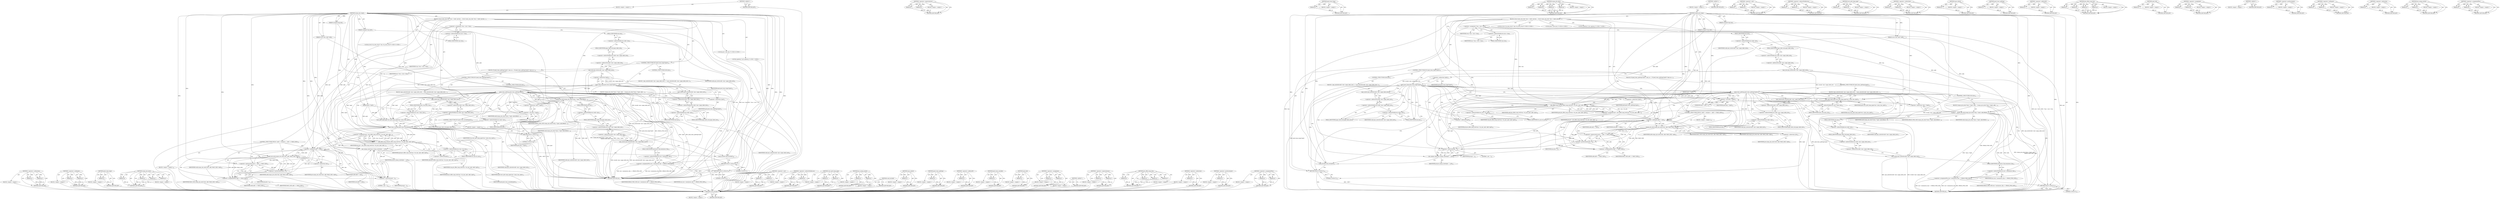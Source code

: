digraph "&lt;operator&gt;.assignmentPlus" {
vulnerable_235 [label=<(METHOD,cond_resched)>];
vulnerable_236 [label=<(BLOCK,&lt;empty&gt;,&lt;empty&gt;)>];
vulnerable_237 [label=<(METHOD_RETURN,ANY)>];
vulnerable_216 [label=<(METHOD,&lt;operator&gt;.expressionList)>];
vulnerable_217 [label=<(PARAM,p1)>];
vulnerable_218 [label=<(PARAM,p2)>];
vulnerable_219 [label=<(BLOCK,&lt;empty&gt;,&lt;empty&gt;)>];
vulnerable_220 [label=<(METHOD_RETURN,ANY)>];
vulnerable_166 [label=<(METHOD,pmd_trans_huge)>];
vulnerable_167 [label=<(PARAM,p1)>];
vulnerable_168 [label=<(BLOCK,&lt;empty&gt;,&lt;empty&gt;)>];
vulnerable_169 [label=<(METHOD_RETURN,ANY)>];
vulnerable_187 [label=<(METHOD,smaps_pte_entry)>];
vulnerable_188 [label=<(PARAM,p1)>];
vulnerable_189 [label=<(PARAM,p2)>];
vulnerable_190 [label=<(PARAM,p3)>];
vulnerable_191 [label=<(PARAM,p4)>];
vulnerable_192 [label=<(BLOCK,&lt;empty&gt;,&lt;empty&gt;)>];
vulnerable_193 [label=<(METHOD_RETURN,ANY)>];
vulnerable_6 [label=<(METHOD,&lt;global&gt;)<SUB>1</SUB>>];
vulnerable_7 [label=<(BLOCK,&lt;empty&gt;,&lt;empty&gt;)<SUB>1</SUB>>];
vulnerable_8 [label=<(METHOD,smaps_pte_range)<SUB>1</SUB>>];
vulnerable_9 [label=<(PARAM,pmd_t *pmd)<SUB>1</SUB>>];
vulnerable_10 [label=<(PARAM,unsigned long addr)<SUB>1</SUB>>];
vulnerable_11 [label=<(PARAM,unsigned long end)<SUB>1</SUB>>];
vulnerable_12 [label=<(PARAM,struct mm_walk *walk)<SUB>2</SUB>>];
vulnerable_13 [label=<(BLOCK,{
	struct mem_size_stats *mss = walk-&gt;private;
...,{
	struct mem_size_stats *mss = walk-&gt;private;
...)<SUB>3</SUB>>];
vulnerable_14 [label="<(LOCAL,struct vm_area_struct* vma: vm_area_struct*)<SUB>5</SUB>>"];
vulnerable_15 [label=<(&lt;operator&gt;.assignment,*vma = mss-&gt;vma)<SUB>5</SUB>>];
vulnerable_16 [label=<(IDENTIFIER,vma,*vma = mss-&gt;vma)<SUB>5</SUB>>];
vulnerable_17 [label=<(&lt;operator&gt;.indirectFieldAccess,mss-&gt;vma)<SUB>5</SUB>>];
vulnerable_18 [label=<(IDENTIFIER,mss,*vma = mss-&gt;vma)<SUB>5</SUB>>];
vulnerable_19 [label=<(FIELD_IDENTIFIER,vma,vma)<SUB>5</SUB>>];
vulnerable_20 [label="<(LOCAL,pte_t* pte: pte_t*)<SUB>6</SUB>>"];
vulnerable_21 [label="<(LOCAL,spinlock_t* ptl: spinlock_t*)<SUB>7</SUB>>"];
vulnerable_22 [label=<(spin_lock,spin_lock(&amp;walk-&gt;mm-&gt;page_table_lock))<SUB>9</SUB>>];
vulnerable_23 [label=<(&lt;operator&gt;.addressOf,&amp;walk-&gt;mm-&gt;page_table_lock)<SUB>9</SUB>>];
vulnerable_24 [label=<(&lt;operator&gt;.indirectFieldAccess,walk-&gt;mm-&gt;page_table_lock)<SUB>9</SUB>>];
vulnerable_25 [label=<(&lt;operator&gt;.indirectFieldAccess,walk-&gt;mm)<SUB>9</SUB>>];
vulnerable_26 [label=<(IDENTIFIER,walk,spin_lock(&amp;walk-&gt;mm-&gt;page_table_lock))<SUB>9</SUB>>];
vulnerable_27 [label=<(FIELD_IDENTIFIER,mm,mm)<SUB>9</SUB>>];
vulnerable_28 [label=<(FIELD_IDENTIFIER,page_table_lock,page_table_lock)<SUB>9</SUB>>];
vulnerable_29 [label=<(CONTROL_STRUCTURE,IF,if (pmd_trans_huge(*pmd)))<SUB>10</SUB>>];
vulnerable_30 [label=<(pmd_trans_huge,pmd_trans_huge(*pmd))<SUB>10</SUB>>];
vulnerable_31 [label=<(&lt;operator&gt;.indirection,*pmd)<SUB>10</SUB>>];
vulnerable_32 [label=<(IDENTIFIER,pmd,pmd_trans_huge(*pmd))<SUB>10</SUB>>];
vulnerable_33 [label=<(BLOCK,{
		if (pmd_trans_splitting(*pmd)) {
			spin_un...,{
		if (pmd_trans_splitting(*pmd)) {
			spin_un...)<SUB>10</SUB>>];
vulnerable_34 [label=<(CONTROL_STRUCTURE,IF,if (pmd_trans_splitting(*pmd)))<SUB>11</SUB>>];
vulnerable_35 [label=<(pmd_trans_splitting,pmd_trans_splitting(*pmd))<SUB>11</SUB>>];
vulnerable_36 [label=<(&lt;operator&gt;.indirection,*pmd)<SUB>11</SUB>>];
vulnerable_37 [label=<(IDENTIFIER,pmd,pmd_trans_splitting(*pmd))<SUB>11</SUB>>];
vulnerable_38 [label=<(BLOCK,{
			spin_unlock(&amp;walk-&gt;mm-&gt;page_table_lock);
	...,{
			spin_unlock(&amp;walk-&gt;mm-&gt;page_table_lock);
	...)<SUB>11</SUB>>];
vulnerable_39 [label=<(spin_unlock,spin_unlock(&amp;walk-&gt;mm-&gt;page_table_lock))<SUB>12</SUB>>];
vulnerable_40 [label=<(&lt;operator&gt;.addressOf,&amp;walk-&gt;mm-&gt;page_table_lock)<SUB>12</SUB>>];
vulnerable_41 [label=<(&lt;operator&gt;.indirectFieldAccess,walk-&gt;mm-&gt;page_table_lock)<SUB>12</SUB>>];
vulnerable_42 [label=<(&lt;operator&gt;.indirectFieldAccess,walk-&gt;mm)<SUB>12</SUB>>];
vulnerable_43 [label=<(IDENTIFIER,walk,spin_unlock(&amp;walk-&gt;mm-&gt;page_table_lock))<SUB>12</SUB>>];
vulnerable_44 [label=<(FIELD_IDENTIFIER,mm,mm)<SUB>12</SUB>>];
vulnerable_45 [label=<(FIELD_IDENTIFIER,page_table_lock,page_table_lock)<SUB>12</SUB>>];
vulnerable_46 [label=<(wait_split_huge_page,wait_split_huge_page(vma-&gt;anon_vma, pmd))<SUB>13</SUB>>];
vulnerable_47 [label=<(&lt;operator&gt;.indirectFieldAccess,vma-&gt;anon_vma)<SUB>13</SUB>>];
vulnerable_48 [label=<(IDENTIFIER,vma,wait_split_huge_page(vma-&gt;anon_vma, pmd))<SUB>13</SUB>>];
vulnerable_49 [label=<(FIELD_IDENTIFIER,anon_vma,anon_vma)<SUB>13</SUB>>];
vulnerable_50 [label=<(IDENTIFIER,pmd,wait_split_huge_page(vma-&gt;anon_vma, pmd))<SUB>13</SUB>>];
vulnerable_51 [label=<(CONTROL_STRUCTURE,ELSE,else)<SUB>14</SUB>>];
vulnerable_52 [label=<(BLOCK,{
			smaps_pte_entry(*(pte_t *)pmd, addr,
					...,{
			smaps_pte_entry(*(pte_t *)pmd, addr,
					...)<SUB>14</SUB>>];
vulnerable_53 [label=<(smaps_pte_entry,smaps_pte_entry(*(pte_t *)pmd, addr,
					HPAGE...)<SUB>15</SUB>>];
vulnerable_54 [label=<(&lt;operator&gt;.indirection,*(pte_t *)pmd)<SUB>15</SUB>>];
vulnerable_55 [label=<(&lt;operator&gt;.cast,(pte_t *)pmd)<SUB>15</SUB>>];
vulnerable_56 [label=<(UNKNOWN,pte_t *,pte_t *)<SUB>15</SUB>>];
vulnerable_57 [label=<(IDENTIFIER,pmd,(pte_t *)pmd)<SUB>15</SUB>>];
vulnerable_58 [label=<(IDENTIFIER,addr,smaps_pte_entry(*(pte_t *)pmd, addr,
					HPAGE...)<SUB>15</SUB>>];
vulnerable_59 [label=<(IDENTIFIER,HPAGE_PMD_SIZE,smaps_pte_entry(*(pte_t *)pmd, addr,
					HPAGE...)<SUB>16</SUB>>];
vulnerable_60 [label=<(IDENTIFIER,walk,smaps_pte_entry(*(pte_t *)pmd, addr,
					HPAGE...)<SUB>16</SUB>>];
vulnerable_61 [label=<(spin_unlock,spin_unlock(&amp;walk-&gt;mm-&gt;page_table_lock))<SUB>17</SUB>>];
vulnerable_62 [label=<(&lt;operator&gt;.addressOf,&amp;walk-&gt;mm-&gt;page_table_lock)<SUB>17</SUB>>];
vulnerable_63 [label=<(&lt;operator&gt;.indirectFieldAccess,walk-&gt;mm-&gt;page_table_lock)<SUB>17</SUB>>];
vulnerable_64 [label=<(&lt;operator&gt;.indirectFieldAccess,walk-&gt;mm)<SUB>17</SUB>>];
vulnerable_65 [label=<(IDENTIFIER,walk,spin_unlock(&amp;walk-&gt;mm-&gt;page_table_lock))<SUB>17</SUB>>];
vulnerable_66 [label=<(FIELD_IDENTIFIER,mm,mm)<SUB>17</SUB>>];
vulnerable_67 [label=<(FIELD_IDENTIFIER,page_table_lock,page_table_lock)<SUB>17</SUB>>];
vulnerable_68 [label=<(&lt;operator&gt;.assignmentPlus,mss-&gt;anonymous_thp += HPAGE_PMD_SIZE)<SUB>18</SUB>>];
vulnerable_69 [label=<(&lt;operator&gt;.indirectFieldAccess,mss-&gt;anonymous_thp)<SUB>18</SUB>>];
vulnerable_70 [label=<(IDENTIFIER,mss,mss-&gt;anonymous_thp += HPAGE_PMD_SIZE)<SUB>18</SUB>>];
vulnerable_71 [label=<(FIELD_IDENTIFIER,anonymous_thp,anonymous_thp)<SUB>18</SUB>>];
vulnerable_72 [label=<(IDENTIFIER,HPAGE_PMD_SIZE,mss-&gt;anonymous_thp += HPAGE_PMD_SIZE)<SUB>18</SUB>>];
vulnerable_73 [label=<(RETURN,return 0;,return 0;)<SUB>19</SUB>>];
vulnerable_74 [label=<(LITERAL,0,return 0;)<SUB>19</SUB>>];
vulnerable_75 [label=<(CONTROL_STRUCTURE,ELSE,else)<SUB>21</SUB>>];
vulnerable_76 [label=<(BLOCK,{
 		spin_unlock(&amp;walk-&gt;mm-&gt;page_table_lock);
 	},{
 		spin_unlock(&amp;walk-&gt;mm-&gt;page_table_lock);
 	})<SUB>21</SUB>>];
vulnerable_77 [label=<(spin_unlock,spin_unlock(&amp;walk-&gt;mm-&gt;page_table_lock))<SUB>22</SUB>>];
vulnerable_78 [label=<(&lt;operator&gt;.addressOf,&amp;walk-&gt;mm-&gt;page_table_lock)<SUB>22</SUB>>];
vulnerable_79 [label=<(&lt;operator&gt;.indirectFieldAccess,walk-&gt;mm-&gt;page_table_lock)<SUB>22</SUB>>];
vulnerable_80 [label=<(&lt;operator&gt;.indirectFieldAccess,walk-&gt;mm)<SUB>22</SUB>>];
vulnerable_81 [label=<(IDENTIFIER,walk,spin_unlock(&amp;walk-&gt;mm-&gt;page_table_lock))<SUB>22</SUB>>];
vulnerable_82 [label=<(FIELD_IDENTIFIER,mm,mm)<SUB>22</SUB>>];
vulnerable_83 [label=<(FIELD_IDENTIFIER,page_table_lock,page_table_lock)<SUB>22</SUB>>];
vulnerable_84 [label=<(&lt;operator&gt;.assignment,pte = pte_offset_map_lock(vma-&gt;vm_mm, pmd, addr...)<SUB>29</SUB>>];
vulnerable_85 [label=<(IDENTIFIER,pte,pte = pte_offset_map_lock(vma-&gt;vm_mm, pmd, addr...)<SUB>29</SUB>>];
vulnerable_86 [label=<(pte_offset_map_lock,pte_offset_map_lock(vma-&gt;vm_mm, pmd, addr, &amp;ptl))<SUB>29</SUB>>];
vulnerable_87 [label=<(&lt;operator&gt;.indirectFieldAccess,vma-&gt;vm_mm)<SUB>29</SUB>>];
vulnerable_88 [label=<(IDENTIFIER,vma,pte_offset_map_lock(vma-&gt;vm_mm, pmd, addr, &amp;ptl))<SUB>29</SUB>>];
vulnerable_89 [label=<(FIELD_IDENTIFIER,vm_mm,vm_mm)<SUB>29</SUB>>];
vulnerable_90 [label=<(IDENTIFIER,pmd,pte_offset_map_lock(vma-&gt;vm_mm, pmd, addr, &amp;ptl))<SUB>29</SUB>>];
vulnerable_91 [label=<(IDENTIFIER,addr,pte_offset_map_lock(vma-&gt;vm_mm, pmd, addr, &amp;ptl))<SUB>29</SUB>>];
vulnerable_92 [label=<(&lt;operator&gt;.addressOf,&amp;ptl)<SUB>29</SUB>>];
vulnerable_93 [label=<(IDENTIFIER,ptl,pte_offset_map_lock(vma-&gt;vm_mm, pmd, addr, &amp;ptl))<SUB>29</SUB>>];
vulnerable_94 [label=<(CONTROL_STRUCTURE,FOR,for (;addr != end;pte++, addr += PAGE_SIZE))<SUB>30</SUB>>];
vulnerable_95 [label=<(BLOCK,&lt;empty&gt;,&lt;empty&gt;)<SUB>30</SUB>>];
vulnerable_96 [label=<(&lt;operator&gt;.notEquals,addr != end)<SUB>30</SUB>>];
vulnerable_97 [label=<(IDENTIFIER,addr,addr != end)<SUB>30</SUB>>];
vulnerable_98 [label=<(IDENTIFIER,end,addr != end)<SUB>30</SUB>>];
vulnerable_99 [label=<(&lt;operator&gt;.expressionList,pte++, addr += PAGE_SIZE)<SUB>30</SUB>>];
vulnerable_100 [label=<(&lt;operator&gt;.postIncrement,pte++)<SUB>30</SUB>>];
vulnerable_101 [label=<(IDENTIFIER,pte,pte++)<SUB>30</SUB>>];
vulnerable_102 [label=<(&lt;operator&gt;.assignmentPlus,addr += PAGE_SIZE)<SUB>30</SUB>>];
vulnerable_103 [label=<(IDENTIFIER,addr,addr += PAGE_SIZE)<SUB>30</SUB>>];
vulnerable_104 [label=<(IDENTIFIER,PAGE_SIZE,addr += PAGE_SIZE)<SUB>30</SUB>>];
vulnerable_105 [label=<(smaps_pte_entry,smaps_pte_entry(*pte, addr, PAGE_SIZE, walk))<SUB>31</SUB>>];
vulnerable_106 [label=<(&lt;operator&gt;.indirection,*pte)<SUB>31</SUB>>];
vulnerable_107 [label=<(IDENTIFIER,pte,smaps_pte_entry(*pte, addr, PAGE_SIZE, walk))<SUB>31</SUB>>];
vulnerable_108 [label=<(IDENTIFIER,addr,smaps_pte_entry(*pte, addr, PAGE_SIZE, walk))<SUB>31</SUB>>];
vulnerable_109 [label=<(IDENTIFIER,PAGE_SIZE,smaps_pte_entry(*pte, addr, PAGE_SIZE, walk))<SUB>31</SUB>>];
vulnerable_110 [label=<(IDENTIFIER,walk,smaps_pte_entry(*pte, addr, PAGE_SIZE, walk))<SUB>31</SUB>>];
vulnerable_111 [label=<(pte_unmap_unlock,pte_unmap_unlock(pte - 1, ptl))<SUB>32</SUB>>];
vulnerable_112 [label=<(&lt;operator&gt;.subtraction,pte - 1)<SUB>32</SUB>>];
vulnerable_113 [label=<(IDENTIFIER,pte,pte - 1)<SUB>32</SUB>>];
vulnerable_114 [label=<(LITERAL,1,pte - 1)<SUB>32</SUB>>];
vulnerable_115 [label=<(IDENTIFIER,ptl,pte_unmap_unlock(pte - 1, ptl))<SUB>32</SUB>>];
vulnerable_116 [label=<(cond_resched,cond_resched())<SUB>33</SUB>>];
vulnerable_117 [label=<(RETURN,return 0;,return 0;)<SUB>34</SUB>>];
vulnerable_118 [label=<(LITERAL,0,return 0;)<SUB>34</SUB>>];
vulnerable_119 [label=<(METHOD_RETURN,int)<SUB>1</SUB>>];
vulnerable_121 [label=<(METHOD_RETURN,ANY)<SUB>1</SUB>>];
vulnerable_194 [label=<(METHOD,&lt;operator&gt;.cast)>];
vulnerable_195 [label=<(PARAM,p1)>];
vulnerable_196 [label=<(PARAM,p2)>];
vulnerable_197 [label=<(BLOCK,&lt;empty&gt;,&lt;empty&gt;)>];
vulnerable_198 [label=<(METHOD_RETURN,ANY)>];
vulnerable_153 [label=<(METHOD,&lt;operator&gt;.indirectFieldAccess)>];
vulnerable_154 [label=<(PARAM,p1)>];
vulnerable_155 [label=<(PARAM,p2)>];
vulnerable_156 [label=<(BLOCK,&lt;empty&gt;,&lt;empty&gt;)>];
vulnerable_157 [label=<(METHOD_RETURN,ANY)>];
vulnerable_182 [label=<(METHOD,wait_split_huge_page)>];
vulnerable_183 [label=<(PARAM,p1)>];
vulnerable_184 [label=<(PARAM,p2)>];
vulnerable_185 [label=<(BLOCK,&lt;empty&gt;,&lt;empty&gt;)>];
vulnerable_186 [label=<(METHOD_RETURN,ANY)>];
vulnerable_230 [label=<(METHOD,&lt;operator&gt;.subtraction)>];
vulnerable_231 [label=<(PARAM,p1)>];
vulnerable_232 [label=<(PARAM,p2)>];
vulnerable_233 [label=<(BLOCK,&lt;empty&gt;,&lt;empty&gt;)>];
vulnerable_234 [label=<(METHOD_RETURN,ANY)>];
vulnerable_178 [label=<(METHOD,spin_unlock)>];
vulnerable_179 [label=<(PARAM,p1)>];
vulnerable_180 [label=<(BLOCK,&lt;empty&gt;,&lt;empty&gt;)>];
vulnerable_181 [label=<(METHOD_RETURN,ANY)>];
vulnerable_174 [label=<(METHOD,pmd_trans_splitting)>];
vulnerable_175 [label=<(PARAM,p1)>];
vulnerable_176 [label=<(BLOCK,&lt;empty&gt;,&lt;empty&gt;)>];
vulnerable_177 [label=<(METHOD_RETURN,ANY)>];
vulnerable_162 [label=<(METHOD,&lt;operator&gt;.addressOf)>];
vulnerable_163 [label=<(PARAM,p1)>];
vulnerable_164 [label=<(BLOCK,&lt;empty&gt;,&lt;empty&gt;)>];
vulnerable_165 [label=<(METHOD_RETURN,ANY)>];
vulnerable_204 [label=<(METHOD,pte_offset_map_lock)>];
vulnerable_205 [label=<(PARAM,p1)>];
vulnerable_206 [label=<(PARAM,p2)>];
vulnerable_207 [label=<(PARAM,p3)>];
vulnerable_208 [label=<(PARAM,p4)>];
vulnerable_209 [label=<(BLOCK,&lt;empty&gt;,&lt;empty&gt;)>];
vulnerable_210 [label=<(METHOD_RETURN,ANY)>];
vulnerable_158 [label=<(METHOD,spin_lock)>];
vulnerable_159 [label=<(PARAM,p1)>];
vulnerable_160 [label=<(BLOCK,&lt;empty&gt;,&lt;empty&gt;)>];
vulnerable_161 [label=<(METHOD_RETURN,ANY)>];
vulnerable_148 [label=<(METHOD,&lt;operator&gt;.assignment)>];
vulnerable_149 [label=<(PARAM,p1)>];
vulnerable_150 [label=<(PARAM,p2)>];
vulnerable_151 [label=<(BLOCK,&lt;empty&gt;,&lt;empty&gt;)>];
vulnerable_152 [label=<(METHOD_RETURN,ANY)>];
vulnerable_142 [label=<(METHOD,&lt;global&gt;)<SUB>1</SUB>>];
vulnerable_143 [label=<(BLOCK,&lt;empty&gt;,&lt;empty&gt;)>];
vulnerable_144 [label=<(METHOD_RETURN,ANY)>];
vulnerable_221 [label=<(METHOD,&lt;operator&gt;.postIncrement)>];
vulnerable_222 [label=<(PARAM,p1)>];
vulnerable_223 [label=<(BLOCK,&lt;empty&gt;,&lt;empty&gt;)>];
vulnerable_224 [label=<(METHOD_RETURN,ANY)>];
vulnerable_211 [label=<(METHOD,&lt;operator&gt;.notEquals)>];
vulnerable_212 [label=<(PARAM,p1)>];
vulnerable_213 [label=<(PARAM,p2)>];
vulnerable_214 [label=<(BLOCK,&lt;empty&gt;,&lt;empty&gt;)>];
vulnerable_215 [label=<(METHOD_RETURN,ANY)>];
vulnerable_170 [label=<(METHOD,&lt;operator&gt;.indirection)>];
vulnerable_171 [label=<(PARAM,p1)>];
vulnerable_172 [label=<(BLOCK,&lt;empty&gt;,&lt;empty&gt;)>];
vulnerable_173 [label=<(METHOD_RETURN,ANY)>];
vulnerable_225 [label=<(METHOD,pte_unmap_unlock)>];
vulnerable_226 [label=<(PARAM,p1)>];
vulnerable_227 [label=<(PARAM,p2)>];
vulnerable_228 [label=<(BLOCK,&lt;empty&gt;,&lt;empty&gt;)>];
vulnerable_229 [label=<(METHOD_RETURN,ANY)>];
vulnerable_199 [label=<(METHOD,&lt;operator&gt;.assignmentPlus)>];
vulnerable_200 [label=<(PARAM,p1)>];
vulnerable_201 [label=<(PARAM,p2)>];
vulnerable_202 [label=<(BLOCK,&lt;empty&gt;,&lt;empty&gt;)>];
vulnerable_203 [label=<(METHOD_RETURN,ANY)>];
fixed_240 [label=<(METHOD,&lt;operator&gt;.subtraction)>];
fixed_241 [label=<(PARAM,p1)>];
fixed_242 [label=<(PARAM,p2)>];
fixed_243 [label=<(BLOCK,&lt;empty&gt;,&lt;empty&gt;)>];
fixed_244 [label=<(METHOD_RETURN,ANY)>];
fixed_221 [label=<(METHOD,&lt;operator&gt;.notEquals)>];
fixed_222 [label=<(PARAM,p1)>];
fixed_223 [label=<(PARAM,p2)>];
fixed_224 [label=<(BLOCK,&lt;empty&gt;,&lt;empty&gt;)>];
fixed_225 [label=<(METHOD_RETURN,ANY)>];
fixed_172 [label=<(METHOD,pmd_trans_huge)>];
fixed_173 [label=<(PARAM,p1)>];
fixed_174 [label=<(BLOCK,&lt;empty&gt;,&lt;empty&gt;)>];
fixed_175 [label=<(METHOD_RETURN,ANY)>];
fixed_193 [label=<(METHOD,smaps_pte_entry)>];
fixed_194 [label=<(PARAM,p1)>];
fixed_195 [label=<(PARAM,p2)>];
fixed_196 [label=<(PARAM,p3)>];
fixed_197 [label=<(PARAM,p4)>];
fixed_198 [label=<(BLOCK,&lt;empty&gt;,&lt;empty&gt;)>];
fixed_199 [label=<(METHOD_RETURN,ANY)>];
fixed_6 [label=<(METHOD,&lt;global&gt;)<SUB>1</SUB>>];
fixed_7 [label=<(BLOCK,&lt;empty&gt;,&lt;empty&gt;)<SUB>1</SUB>>];
fixed_8 [label=<(METHOD,smaps_pte_range)<SUB>1</SUB>>];
fixed_9 [label=<(PARAM,pmd_t *pmd)<SUB>1</SUB>>];
fixed_10 [label=<(PARAM,unsigned long addr)<SUB>1</SUB>>];
fixed_11 [label=<(PARAM,unsigned long end)<SUB>1</SUB>>];
fixed_12 [label=<(PARAM,struct mm_walk *walk)<SUB>2</SUB>>];
fixed_13 [label=<(BLOCK,{
	struct mem_size_stats *mss = walk-&gt;private;
...,{
	struct mem_size_stats *mss = walk-&gt;private;
...)<SUB>3</SUB>>];
fixed_14 [label="<(LOCAL,struct vm_area_struct* vma: vm_area_struct*)<SUB>5</SUB>>"];
fixed_15 [label=<(&lt;operator&gt;.assignment,*vma = mss-&gt;vma)<SUB>5</SUB>>];
fixed_16 [label=<(IDENTIFIER,vma,*vma = mss-&gt;vma)<SUB>5</SUB>>];
fixed_17 [label=<(&lt;operator&gt;.indirectFieldAccess,mss-&gt;vma)<SUB>5</SUB>>];
fixed_18 [label=<(IDENTIFIER,mss,*vma = mss-&gt;vma)<SUB>5</SUB>>];
fixed_19 [label=<(FIELD_IDENTIFIER,vma,vma)<SUB>5</SUB>>];
fixed_20 [label="<(LOCAL,pte_t* pte: pte_t*)<SUB>6</SUB>>"];
fixed_21 [label="<(LOCAL,spinlock_t* ptl: spinlock_t*)<SUB>7</SUB>>"];
fixed_22 [label=<(spin_lock,spin_lock(&amp;walk-&gt;mm-&gt;page_table_lock))<SUB>9</SUB>>];
fixed_23 [label=<(&lt;operator&gt;.addressOf,&amp;walk-&gt;mm-&gt;page_table_lock)<SUB>9</SUB>>];
fixed_24 [label=<(&lt;operator&gt;.indirectFieldAccess,walk-&gt;mm-&gt;page_table_lock)<SUB>9</SUB>>];
fixed_25 [label=<(&lt;operator&gt;.indirectFieldAccess,walk-&gt;mm)<SUB>9</SUB>>];
fixed_26 [label=<(IDENTIFIER,walk,spin_lock(&amp;walk-&gt;mm-&gt;page_table_lock))<SUB>9</SUB>>];
fixed_27 [label=<(FIELD_IDENTIFIER,mm,mm)<SUB>9</SUB>>];
fixed_28 [label=<(FIELD_IDENTIFIER,page_table_lock,page_table_lock)<SUB>9</SUB>>];
fixed_29 [label=<(CONTROL_STRUCTURE,IF,if (pmd_trans_huge(*pmd)))<SUB>10</SUB>>];
fixed_30 [label=<(pmd_trans_huge,pmd_trans_huge(*pmd))<SUB>10</SUB>>];
fixed_31 [label=<(&lt;operator&gt;.indirection,*pmd)<SUB>10</SUB>>];
fixed_32 [label=<(IDENTIFIER,pmd,pmd_trans_huge(*pmd))<SUB>10</SUB>>];
fixed_33 [label=<(BLOCK,{
		if (pmd_trans_splitting(*pmd)) {
			spin_un...,{
		if (pmd_trans_splitting(*pmd)) {
			spin_un...)<SUB>10</SUB>>];
fixed_34 [label=<(CONTROL_STRUCTURE,IF,if (pmd_trans_splitting(*pmd)))<SUB>11</SUB>>];
fixed_35 [label=<(pmd_trans_splitting,pmd_trans_splitting(*pmd))<SUB>11</SUB>>];
fixed_36 [label=<(&lt;operator&gt;.indirection,*pmd)<SUB>11</SUB>>];
fixed_37 [label=<(IDENTIFIER,pmd,pmd_trans_splitting(*pmd))<SUB>11</SUB>>];
fixed_38 [label=<(BLOCK,{
			spin_unlock(&amp;walk-&gt;mm-&gt;page_table_lock);
	...,{
			spin_unlock(&amp;walk-&gt;mm-&gt;page_table_lock);
	...)<SUB>11</SUB>>];
fixed_39 [label=<(spin_unlock,spin_unlock(&amp;walk-&gt;mm-&gt;page_table_lock))<SUB>12</SUB>>];
fixed_40 [label=<(&lt;operator&gt;.addressOf,&amp;walk-&gt;mm-&gt;page_table_lock)<SUB>12</SUB>>];
fixed_41 [label=<(&lt;operator&gt;.indirectFieldAccess,walk-&gt;mm-&gt;page_table_lock)<SUB>12</SUB>>];
fixed_42 [label=<(&lt;operator&gt;.indirectFieldAccess,walk-&gt;mm)<SUB>12</SUB>>];
fixed_43 [label=<(IDENTIFIER,walk,spin_unlock(&amp;walk-&gt;mm-&gt;page_table_lock))<SUB>12</SUB>>];
fixed_44 [label=<(FIELD_IDENTIFIER,mm,mm)<SUB>12</SUB>>];
fixed_45 [label=<(FIELD_IDENTIFIER,page_table_lock,page_table_lock)<SUB>12</SUB>>];
fixed_46 [label=<(wait_split_huge_page,wait_split_huge_page(vma-&gt;anon_vma, pmd))<SUB>13</SUB>>];
fixed_47 [label=<(&lt;operator&gt;.indirectFieldAccess,vma-&gt;anon_vma)<SUB>13</SUB>>];
fixed_48 [label=<(IDENTIFIER,vma,wait_split_huge_page(vma-&gt;anon_vma, pmd))<SUB>13</SUB>>];
fixed_49 [label=<(FIELD_IDENTIFIER,anon_vma,anon_vma)<SUB>13</SUB>>];
fixed_50 [label=<(IDENTIFIER,pmd,wait_split_huge_page(vma-&gt;anon_vma, pmd))<SUB>13</SUB>>];
fixed_51 [label=<(CONTROL_STRUCTURE,ELSE,else)<SUB>14</SUB>>];
fixed_52 [label=<(BLOCK,{
			smaps_pte_entry(*(pte_t *)pmd, addr,
					...,{
			smaps_pte_entry(*(pte_t *)pmd, addr,
					...)<SUB>14</SUB>>];
fixed_53 [label=<(smaps_pte_entry,smaps_pte_entry(*(pte_t *)pmd, addr,
					HPAGE...)<SUB>15</SUB>>];
fixed_54 [label=<(&lt;operator&gt;.indirection,*(pte_t *)pmd)<SUB>15</SUB>>];
fixed_55 [label=<(&lt;operator&gt;.cast,(pte_t *)pmd)<SUB>15</SUB>>];
fixed_56 [label=<(UNKNOWN,pte_t *,pte_t *)<SUB>15</SUB>>];
fixed_57 [label=<(IDENTIFIER,pmd,(pte_t *)pmd)<SUB>15</SUB>>];
fixed_58 [label=<(IDENTIFIER,addr,smaps_pte_entry(*(pte_t *)pmd, addr,
					HPAGE...)<SUB>15</SUB>>];
fixed_59 [label=<(IDENTIFIER,HPAGE_PMD_SIZE,smaps_pte_entry(*(pte_t *)pmd, addr,
					HPAGE...)<SUB>16</SUB>>];
fixed_60 [label=<(IDENTIFIER,walk,smaps_pte_entry(*(pte_t *)pmd, addr,
					HPAGE...)<SUB>16</SUB>>];
fixed_61 [label=<(spin_unlock,spin_unlock(&amp;walk-&gt;mm-&gt;page_table_lock))<SUB>17</SUB>>];
fixed_62 [label=<(&lt;operator&gt;.addressOf,&amp;walk-&gt;mm-&gt;page_table_lock)<SUB>17</SUB>>];
fixed_63 [label=<(&lt;operator&gt;.indirectFieldAccess,walk-&gt;mm-&gt;page_table_lock)<SUB>17</SUB>>];
fixed_64 [label=<(&lt;operator&gt;.indirectFieldAccess,walk-&gt;mm)<SUB>17</SUB>>];
fixed_65 [label=<(IDENTIFIER,walk,spin_unlock(&amp;walk-&gt;mm-&gt;page_table_lock))<SUB>17</SUB>>];
fixed_66 [label=<(FIELD_IDENTIFIER,mm,mm)<SUB>17</SUB>>];
fixed_67 [label=<(FIELD_IDENTIFIER,page_table_lock,page_table_lock)<SUB>17</SUB>>];
fixed_68 [label=<(&lt;operator&gt;.assignmentPlus,mss-&gt;anonymous_thp += HPAGE_PMD_SIZE)<SUB>18</SUB>>];
fixed_69 [label=<(&lt;operator&gt;.indirectFieldAccess,mss-&gt;anonymous_thp)<SUB>18</SUB>>];
fixed_70 [label=<(IDENTIFIER,mss,mss-&gt;anonymous_thp += HPAGE_PMD_SIZE)<SUB>18</SUB>>];
fixed_71 [label=<(FIELD_IDENTIFIER,anonymous_thp,anonymous_thp)<SUB>18</SUB>>];
fixed_72 [label=<(IDENTIFIER,HPAGE_PMD_SIZE,mss-&gt;anonymous_thp += HPAGE_PMD_SIZE)<SUB>18</SUB>>];
fixed_73 [label=<(RETURN,return 0;,return 0;)<SUB>19</SUB>>];
fixed_74 [label=<(LITERAL,0,return 0;)<SUB>19</SUB>>];
fixed_75 [label=<(CONTROL_STRUCTURE,ELSE,else)<SUB>21</SUB>>];
fixed_76 [label=<(BLOCK,{
 		spin_unlock(&amp;walk-&gt;mm-&gt;page_table_lock);
 	},{
 		spin_unlock(&amp;walk-&gt;mm-&gt;page_table_lock);
 	})<SUB>21</SUB>>];
fixed_77 [label=<(spin_unlock,spin_unlock(&amp;walk-&gt;mm-&gt;page_table_lock))<SUB>22</SUB>>];
fixed_78 [label=<(&lt;operator&gt;.addressOf,&amp;walk-&gt;mm-&gt;page_table_lock)<SUB>22</SUB>>];
fixed_79 [label=<(&lt;operator&gt;.indirectFieldAccess,walk-&gt;mm-&gt;page_table_lock)<SUB>22</SUB>>];
fixed_80 [label=<(&lt;operator&gt;.indirectFieldAccess,walk-&gt;mm)<SUB>22</SUB>>];
fixed_81 [label=<(IDENTIFIER,walk,spin_unlock(&amp;walk-&gt;mm-&gt;page_table_lock))<SUB>22</SUB>>];
fixed_82 [label=<(FIELD_IDENTIFIER,mm,mm)<SUB>22</SUB>>];
fixed_83 [label=<(FIELD_IDENTIFIER,page_table_lock,page_table_lock)<SUB>22</SUB>>];
fixed_84 [label=<(CONTROL_STRUCTURE,IF,if (pmd_trans_unstable(pmd)))<SUB>25</SUB>>];
fixed_85 [label=<(pmd_trans_unstable,pmd_trans_unstable(pmd))<SUB>25</SUB>>];
fixed_86 [label=<(IDENTIFIER,pmd,pmd_trans_unstable(pmd))<SUB>25</SUB>>];
fixed_87 [label=<(BLOCK,&lt;empty&gt;,&lt;empty&gt;)<SUB>26</SUB>>];
fixed_88 [label=<(RETURN,return 0;,return 0;)<SUB>26</SUB>>];
fixed_89 [label=<(LITERAL,0,return 0;)<SUB>26</SUB>>];
fixed_90 [label=<(&lt;operator&gt;.assignment,pte = pte_offset_map_lock(vma-&gt;vm_mm, pmd, addr...)<SUB>32</SUB>>];
fixed_91 [label=<(IDENTIFIER,pte,pte = pte_offset_map_lock(vma-&gt;vm_mm, pmd, addr...)<SUB>32</SUB>>];
fixed_92 [label=<(pte_offset_map_lock,pte_offset_map_lock(vma-&gt;vm_mm, pmd, addr, &amp;ptl))<SUB>32</SUB>>];
fixed_93 [label=<(&lt;operator&gt;.indirectFieldAccess,vma-&gt;vm_mm)<SUB>32</SUB>>];
fixed_94 [label=<(IDENTIFIER,vma,pte_offset_map_lock(vma-&gt;vm_mm, pmd, addr, &amp;ptl))<SUB>32</SUB>>];
fixed_95 [label=<(FIELD_IDENTIFIER,vm_mm,vm_mm)<SUB>32</SUB>>];
fixed_96 [label=<(IDENTIFIER,pmd,pte_offset_map_lock(vma-&gt;vm_mm, pmd, addr, &amp;ptl))<SUB>32</SUB>>];
fixed_97 [label=<(IDENTIFIER,addr,pte_offset_map_lock(vma-&gt;vm_mm, pmd, addr, &amp;ptl))<SUB>32</SUB>>];
fixed_98 [label=<(&lt;operator&gt;.addressOf,&amp;ptl)<SUB>32</SUB>>];
fixed_99 [label=<(IDENTIFIER,ptl,pte_offset_map_lock(vma-&gt;vm_mm, pmd, addr, &amp;ptl))<SUB>32</SUB>>];
fixed_100 [label=<(CONTROL_STRUCTURE,FOR,for (;addr != end;pte++, addr += PAGE_SIZE))<SUB>33</SUB>>];
fixed_101 [label=<(BLOCK,&lt;empty&gt;,&lt;empty&gt;)<SUB>33</SUB>>];
fixed_102 [label=<(&lt;operator&gt;.notEquals,addr != end)<SUB>33</SUB>>];
fixed_103 [label=<(IDENTIFIER,addr,addr != end)<SUB>33</SUB>>];
fixed_104 [label=<(IDENTIFIER,end,addr != end)<SUB>33</SUB>>];
fixed_105 [label=<(&lt;operator&gt;.expressionList,pte++, addr += PAGE_SIZE)<SUB>33</SUB>>];
fixed_106 [label=<(&lt;operator&gt;.postIncrement,pte++)<SUB>33</SUB>>];
fixed_107 [label=<(IDENTIFIER,pte,pte++)<SUB>33</SUB>>];
fixed_108 [label=<(&lt;operator&gt;.assignmentPlus,addr += PAGE_SIZE)<SUB>33</SUB>>];
fixed_109 [label=<(IDENTIFIER,addr,addr += PAGE_SIZE)<SUB>33</SUB>>];
fixed_110 [label=<(IDENTIFIER,PAGE_SIZE,addr += PAGE_SIZE)<SUB>33</SUB>>];
fixed_111 [label=<(smaps_pte_entry,smaps_pte_entry(*pte, addr, PAGE_SIZE, walk))<SUB>34</SUB>>];
fixed_112 [label=<(&lt;operator&gt;.indirection,*pte)<SUB>34</SUB>>];
fixed_113 [label=<(IDENTIFIER,pte,smaps_pte_entry(*pte, addr, PAGE_SIZE, walk))<SUB>34</SUB>>];
fixed_114 [label=<(IDENTIFIER,addr,smaps_pte_entry(*pte, addr, PAGE_SIZE, walk))<SUB>34</SUB>>];
fixed_115 [label=<(IDENTIFIER,PAGE_SIZE,smaps_pte_entry(*pte, addr, PAGE_SIZE, walk))<SUB>34</SUB>>];
fixed_116 [label=<(IDENTIFIER,walk,smaps_pte_entry(*pte, addr, PAGE_SIZE, walk))<SUB>34</SUB>>];
fixed_117 [label=<(pte_unmap_unlock,pte_unmap_unlock(pte - 1, ptl))<SUB>35</SUB>>];
fixed_118 [label=<(&lt;operator&gt;.subtraction,pte - 1)<SUB>35</SUB>>];
fixed_119 [label=<(IDENTIFIER,pte,pte - 1)<SUB>35</SUB>>];
fixed_120 [label=<(LITERAL,1,pte - 1)<SUB>35</SUB>>];
fixed_121 [label=<(IDENTIFIER,ptl,pte_unmap_unlock(pte - 1, ptl))<SUB>35</SUB>>];
fixed_122 [label=<(cond_resched,cond_resched())<SUB>36</SUB>>];
fixed_123 [label=<(RETURN,return 0;,return 0;)<SUB>37</SUB>>];
fixed_124 [label=<(LITERAL,0,return 0;)<SUB>37</SUB>>];
fixed_125 [label=<(METHOD_RETURN,int)<SUB>1</SUB>>];
fixed_127 [label=<(METHOD_RETURN,ANY)<SUB>1</SUB>>];
fixed_200 [label=<(METHOD,&lt;operator&gt;.cast)>];
fixed_201 [label=<(PARAM,p1)>];
fixed_202 [label=<(PARAM,p2)>];
fixed_203 [label=<(BLOCK,&lt;empty&gt;,&lt;empty&gt;)>];
fixed_204 [label=<(METHOD_RETURN,ANY)>];
fixed_159 [label=<(METHOD,&lt;operator&gt;.indirectFieldAccess)>];
fixed_160 [label=<(PARAM,p1)>];
fixed_161 [label=<(PARAM,p2)>];
fixed_162 [label=<(BLOCK,&lt;empty&gt;,&lt;empty&gt;)>];
fixed_163 [label=<(METHOD_RETURN,ANY)>];
fixed_188 [label=<(METHOD,wait_split_huge_page)>];
fixed_189 [label=<(PARAM,p1)>];
fixed_190 [label=<(PARAM,p2)>];
fixed_191 [label=<(BLOCK,&lt;empty&gt;,&lt;empty&gt;)>];
fixed_192 [label=<(METHOD_RETURN,ANY)>];
fixed_235 [label=<(METHOD,pte_unmap_unlock)>];
fixed_236 [label=<(PARAM,p1)>];
fixed_237 [label=<(PARAM,p2)>];
fixed_238 [label=<(BLOCK,&lt;empty&gt;,&lt;empty&gt;)>];
fixed_239 [label=<(METHOD_RETURN,ANY)>];
fixed_245 [label=<(METHOD,cond_resched)>];
fixed_246 [label=<(BLOCK,&lt;empty&gt;,&lt;empty&gt;)>];
fixed_247 [label=<(METHOD_RETURN,ANY)>];
fixed_184 [label=<(METHOD,spin_unlock)>];
fixed_185 [label=<(PARAM,p1)>];
fixed_186 [label=<(BLOCK,&lt;empty&gt;,&lt;empty&gt;)>];
fixed_187 [label=<(METHOD_RETURN,ANY)>];
fixed_180 [label=<(METHOD,pmd_trans_splitting)>];
fixed_181 [label=<(PARAM,p1)>];
fixed_182 [label=<(BLOCK,&lt;empty&gt;,&lt;empty&gt;)>];
fixed_183 [label=<(METHOD_RETURN,ANY)>];
fixed_168 [label=<(METHOD,&lt;operator&gt;.addressOf)>];
fixed_169 [label=<(PARAM,p1)>];
fixed_170 [label=<(BLOCK,&lt;empty&gt;,&lt;empty&gt;)>];
fixed_171 [label=<(METHOD_RETURN,ANY)>];
fixed_210 [label=<(METHOD,pmd_trans_unstable)>];
fixed_211 [label=<(PARAM,p1)>];
fixed_212 [label=<(BLOCK,&lt;empty&gt;,&lt;empty&gt;)>];
fixed_213 [label=<(METHOD_RETURN,ANY)>];
fixed_164 [label=<(METHOD,spin_lock)>];
fixed_165 [label=<(PARAM,p1)>];
fixed_166 [label=<(BLOCK,&lt;empty&gt;,&lt;empty&gt;)>];
fixed_167 [label=<(METHOD_RETURN,ANY)>];
fixed_154 [label=<(METHOD,&lt;operator&gt;.assignment)>];
fixed_155 [label=<(PARAM,p1)>];
fixed_156 [label=<(PARAM,p2)>];
fixed_157 [label=<(BLOCK,&lt;empty&gt;,&lt;empty&gt;)>];
fixed_158 [label=<(METHOD_RETURN,ANY)>];
fixed_148 [label=<(METHOD,&lt;global&gt;)<SUB>1</SUB>>];
fixed_149 [label=<(BLOCK,&lt;empty&gt;,&lt;empty&gt;)>];
fixed_150 [label=<(METHOD_RETURN,ANY)>];
fixed_226 [label=<(METHOD,&lt;operator&gt;.expressionList)>];
fixed_227 [label=<(PARAM,p1)>];
fixed_228 [label=<(PARAM,p2)>];
fixed_229 [label=<(BLOCK,&lt;empty&gt;,&lt;empty&gt;)>];
fixed_230 [label=<(METHOD_RETURN,ANY)>];
fixed_214 [label=<(METHOD,pte_offset_map_lock)>];
fixed_215 [label=<(PARAM,p1)>];
fixed_216 [label=<(PARAM,p2)>];
fixed_217 [label=<(PARAM,p3)>];
fixed_218 [label=<(PARAM,p4)>];
fixed_219 [label=<(BLOCK,&lt;empty&gt;,&lt;empty&gt;)>];
fixed_220 [label=<(METHOD_RETURN,ANY)>];
fixed_176 [label=<(METHOD,&lt;operator&gt;.indirection)>];
fixed_177 [label=<(PARAM,p1)>];
fixed_178 [label=<(BLOCK,&lt;empty&gt;,&lt;empty&gt;)>];
fixed_179 [label=<(METHOD_RETURN,ANY)>];
fixed_231 [label=<(METHOD,&lt;operator&gt;.postIncrement)>];
fixed_232 [label=<(PARAM,p1)>];
fixed_233 [label=<(BLOCK,&lt;empty&gt;,&lt;empty&gt;)>];
fixed_234 [label=<(METHOD_RETURN,ANY)>];
fixed_205 [label=<(METHOD,&lt;operator&gt;.assignmentPlus)>];
fixed_206 [label=<(PARAM,p1)>];
fixed_207 [label=<(PARAM,p2)>];
fixed_208 [label=<(BLOCK,&lt;empty&gt;,&lt;empty&gt;)>];
fixed_209 [label=<(METHOD_RETURN,ANY)>];
vulnerable_235 -> vulnerable_236  [key=0, label="AST: "];
vulnerable_235 -> vulnerable_237  [key=0, label="AST: "];
vulnerable_235 -> vulnerable_237  [key=1, label="CFG: "];
vulnerable_216 -> vulnerable_217  [key=0, label="AST: "];
vulnerable_216 -> vulnerable_217  [key=1, label="DDG: "];
vulnerable_216 -> vulnerable_219  [key=0, label="AST: "];
vulnerable_216 -> vulnerable_218  [key=0, label="AST: "];
vulnerable_216 -> vulnerable_218  [key=1, label="DDG: "];
vulnerable_216 -> vulnerable_220  [key=0, label="AST: "];
vulnerable_216 -> vulnerable_220  [key=1, label="CFG: "];
vulnerable_217 -> vulnerable_220  [key=0, label="DDG: p1"];
vulnerable_218 -> vulnerable_220  [key=0, label="DDG: p2"];
vulnerable_166 -> vulnerable_167  [key=0, label="AST: "];
vulnerable_166 -> vulnerable_167  [key=1, label="DDG: "];
vulnerable_166 -> vulnerable_168  [key=0, label="AST: "];
vulnerable_166 -> vulnerable_169  [key=0, label="AST: "];
vulnerable_166 -> vulnerable_169  [key=1, label="CFG: "];
vulnerable_167 -> vulnerable_169  [key=0, label="DDG: p1"];
vulnerable_187 -> vulnerable_188  [key=0, label="AST: "];
vulnerable_187 -> vulnerable_188  [key=1, label="DDG: "];
vulnerable_187 -> vulnerable_192  [key=0, label="AST: "];
vulnerable_187 -> vulnerable_189  [key=0, label="AST: "];
vulnerable_187 -> vulnerable_189  [key=1, label="DDG: "];
vulnerable_187 -> vulnerable_193  [key=0, label="AST: "];
vulnerable_187 -> vulnerable_193  [key=1, label="CFG: "];
vulnerable_187 -> vulnerable_190  [key=0, label="AST: "];
vulnerable_187 -> vulnerable_190  [key=1, label="DDG: "];
vulnerable_187 -> vulnerable_191  [key=0, label="AST: "];
vulnerable_187 -> vulnerable_191  [key=1, label="DDG: "];
vulnerable_188 -> vulnerable_193  [key=0, label="DDG: p1"];
vulnerable_189 -> vulnerable_193  [key=0, label="DDG: p2"];
vulnerable_190 -> vulnerable_193  [key=0, label="DDG: p3"];
vulnerable_191 -> vulnerable_193  [key=0, label="DDG: p4"];
vulnerable_6 -> vulnerable_7  [key=0, label="AST: "];
vulnerable_6 -> vulnerable_121  [key=0, label="AST: "];
vulnerable_6 -> vulnerable_121  [key=1, label="CFG: "];
vulnerable_7 -> vulnerable_8  [key=0, label="AST: "];
vulnerable_8 -> vulnerable_9  [key=0, label="AST: "];
vulnerable_8 -> vulnerable_9  [key=1, label="DDG: "];
vulnerable_8 -> vulnerable_10  [key=0, label="AST: "];
vulnerable_8 -> vulnerable_10  [key=1, label="DDG: "];
vulnerable_8 -> vulnerable_11  [key=0, label="AST: "];
vulnerable_8 -> vulnerable_11  [key=1, label="DDG: "];
vulnerable_8 -> vulnerable_12  [key=0, label="AST: "];
vulnerable_8 -> vulnerable_12  [key=1, label="DDG: "];
vulnerable_8 -> vulnerable_13  [key=0, label="AST: "];
vulnerable_8 -> vulnerable_119  [key=0, label="AST: "];
vulnerable_8 -> vulnerable_19  [key=0, label="CFG: "];
vulnerable_8 -> vulnerable_116  [key=0, label="DDG: "];
vulnerable_8 -> vulnerable_117  [key=0, label="DDG: "];
vulnerable_8 -> vulnerable_111  [key=0, label="DDG: "];
vulnerable_8 -> vulnerable_118  [key=0, label="DDG: "];
vulnerable_8 -> vulnerable_86  [key=0, label="DDG: "];
vulnerable_8 -> vulnerable_96  [key=0, label="DDG: "];
vulnerable_8 -> vulnerable_99  [key=0, label="DDG: "];
vulnerable_8 -> vulnerable_105  [key=0, label="DDG: "];
vulnerable_8 -> vulnerable_112  [key=0, label="DDG: "];
vulnerable_8 -> vulnerable_100  [key=0, label="DDG: "];
vulnerable_8 -> vulnerable_102  [key=0, label="DDG: "];
vulnerable_8 -> vulnerable_46  [key=0, label="DDG: "];
vulnerable_8 -> vulnerable_68  [key=0, label="DDG: "];
vulnerable_8 -> vulnerable_73  [key=0, label="DDG: "];
vulnerable_8 -> vulnerable_53  [key=0, label="DDG: "];
vulnerable_8 -> vulnerable_74  [key=0, label="DDG: "];
vulnerable_8 -> vulnerable_55  [key=0, label="DDG: "];
vulnerable_9 -> vulnerable_86  [key=0, label="DDG: pmd"];
vulnerable_9 -> vulnerable_46  [key=0, label="DDG: pmd"];
vulnerable_9 -> vulnerable_55  [key=0, label="DDG: pmd"];
vulnerable_10 -> vulnerable_86  [key=0, label="DDG: addr"];
vulnerable_10 -> vulnerable_53  [key=0, label="DDG: addr"];
vulnerable_11 -> vulnerable_119  [key=0, label="DDG: end"];
vulnerable_11 -> vulnerable_96  [key=0, label="DDG: end"];
vulnerable_12 -> vulnerable_105  [key=0, label="DDG: walk"];
vulnerable_12 -> vulnerable_53  [key=0, label="DDG: walk"];
vulnerable_13 -> vulnerable_14  [key=0, label="AST: "];
vulnerable_13 -> vulnerable_15  [key=0, label="AST: "];
vulnerable_13 -> vulnerable_20  [key=0, label="AST: "];
vulnerable_13 -> vulnerable_21  [key=0, label="AST: "];
vulnerable_13 -> vulnerable_22  [key=0, label="AST: "];
vulnerable_13 -> vulnerable_29  [key=0, label="AST: "];
vulnerable_13 -> vulnerable_84  [key=0, label="AST: "];
vulnerable_13 -> vulnerable_94  [key=0, label="AST: "];
vulnerable_13 -> vulnerable_111  [key=0, label="AST: "];
vulnerable_13 -> vulnerable_116  [key=0, label="AST: "];
vulnerable_13 -> vulnerable_117  [key=0, label="AST: "];
vulnerable_15 -> vulnerable_16  [key=0, label="AST: "];
vulnerable_15 -> vulnerable_17  [key=0, label="AST: "];
vulnerable_15 -> vulnerable_27  [key=0, label="CFG: "];
vulnerable_15 -> vulnerable_119  [key=0, label="DDG: vma"];
vulnerable_15 -> vulnerable_119  [key=1, label="DDG: mss-&gt;vma"];
vulnerable_15 -> vulnerable_119  [key=2, label="DDG: *vma = mss-&gt;vma"];
vulnerable_15 -> vulnerable_86  [key=0, label="DDG: vma"];
vulnerable_15 -> vulnerable_46  [key=0, label="DDG: vma"];
vulnerable_17 -> vulnerable_18  [key=0, label="AST: "];
vulnerable_17 -> vulnerable_19  [key=0, label="AST: "];
vulnerable_17 -> vulnerable_15  [key=0, label="CFG: "];
vulnerable_19 -> vulnerable_17  [key=0, label="CFG: "];
vulnerable_22 -> vulnerable_23  [key=0, label="AST: "];
vulnerable_22 -> vulnerable_31  [key=0, label="CFG: "];
vulnerable_22 -> vulnerable_119  [key=0, label="DDG: spin_lock(&amp;walk-&gt;mm-&gt;page_table_lock)"];
vulnerable_22 -> vulnerable_77  [key=0, label="DDG: &amp;walk-&gt;mm-&gt;page_table_lock"];
vulnerable_22 -> vulnerable_39  [key=0, label="DDG: &amp;walk-&gt;mm-&gt;page_table_lock"];
vulnerable_22 -> vulnerable_61  [key=0, label="DDG: &amp;walk-&gt;mm-&gt;page_table_lock"];
vulnerable_23 -> vulnerable_24  [key=0, label="AST: "];
vulnerable_23 -> vulnerable_22  [key=0, label="CFG: "];
vulnerable_24 -> vulnerable_25  [key=0, label="AST: "];
vulnerable_24 -> vulnerable_28  [key=0, label="AST: "];
vulnerable_24 -> vulnerable_23  [key=0, label="CFG: "];
vulnerable_25 -> vulnerable_26  [key=0, label="AST: "];
vulnerable_25 -> vulnerable_27  [key=0, label="AST: "];
vulnerable_25 -> vulnerable_28  [key=0, label="CFG: "];
vulnerable_27 -> vulnerable_25  [key=0, label="CFG: "];
vulnerable_28 -> vulnerable_24  [key=0, label="CFG: "];
vulnerable_29 -> vulnerable_30  [key=0, label="AST: "];
vulnerable_29 -> vulnerable_33  [key=0, label="AST: "];
vulnerable_29 -> vulnerable_75  [key=0, label="AST: "];
vulnerable_30 -> vulnerable_31  [key=0, label="AST: "];
vulnerable_30 -> vulnerable_36  [key=0, label="CFG: "];
vulnerable_30 -> vulnerable_36  [key=1, label="CDG: "];
vulnerable_30 -> vulnerable_82  [key=0, label="CFG: "];
vulnerable_30 -> vulnerable_82  [key=1, label="CDG: "];
vulnerable_30 -> vulnerable_119  [key=0, label="DDG: pmd_trans_huge(*pmd)"];
vulnerable_30 -> vulnerable_86  [key=0, label="DDG: *pmd"];
vulnerable_30 -> vulnerable_86  [key=1, label="CDG: "];
vulnerable_30 -> vulnerable_35  [key=0, label="DDG: *pmd"];
vulnerable_30 -> vulnerable_35  [key=1, label="CDG: "];
vulnerable_30 -> vulnerable_96  [key=0, label="CDG: "];
vulnerable_30 -> vulnerable_77  [key=0, label="CDG: "];
vulnerable_30 -> vulnerable_89  [key=0, label="CDG: "];
vulnerable_30 -> vulnerable_116  [key=0, label="CDG: "];
vulnerable_30 -> vulnerable_84  [key=0, label="CDG: "];
vulnerable_30 -> vulnerable_92  [key=0, label="CDG: "];
vulnerable_30 -> vulnerable_87  [key=0, label="CDG: "];
vulnerable_30 -> vulnerable_112  [key=0, label="CDG: "];
vulnerable_30 -> vulnerable_79  [key=0, label="CDG: "];
vulnerable_30 -> vulnerable_80  [key=0, label="CDG: "];
vulnerable_30 -> vulnerable_83  [key=0, label="CDG: "];
vulnerable_30 -> vulnerable_117  [key=0, label="CDG: "];
vulnerable_30 -> vulnerable_78  [key=0, label="CDG: "];
vulnerable_30 -> vulnerable_111  [key=0, label="CDG: "];
vulnerable_31 -> vulnerable_32  [key=0, label="AST: "];
vulnerable_31 -> vulnerable_30  [key=0, label="CFG: "];
vulnerable_33 -> vulnerable_34  [key=0, label="AST: "];
vulnerable_34 -> vulnerable_35  [key=0, label="AST: "];
vulnerable_34 -> vulnerable_38  [key=0, label="AST: "];
vulnerable_34 -> vulnerable_51  [key=0, label="AST: "];
vulnerable_35 -> vulnerable_36  [key=0, label="AST: "];
vulnerable_35 -> vulnerable_56  [key=0, label="CFG: "];
vulnerable_35 -> vulnerable_56  [key=1, label="CDG: "];
vulnerable_35 -> vulnerable_44  [key=0, label="CFG: "];
vulnerable_35 -> vulnerable_44  [key=1, label="CDG: "];
vulnerable_35 -> vulnerable_119  [key=0, label="DDG: *pmd"];
vulnerable_35 -> vulnerable_119  [key=1, label="DDG: pmd_trans_splitting(*pmd)"];
vulnerable_35 -> vulnerable_86  [key=0, label="DDG: *pmd"];
vulnerable_35 -> vulnerable_86  [key=1, label="CDG: "];
vulnerable_35 -> vulnerable_46  [key=0, label="DDG: *pmd"];
vulnerable_35 -> vulnerable_46  [key=1, label="CDG: "];
vulnerable_35 -> vulnerable_55  [key=0, label="DDG: *pmd"];
vulnerable_35 -> vulnerable_55  [key=1, label="CDG: "];
vulnerable_35 -> vulnerable_47  [key=0, label="CDG: "];
vulnerable_35 -> vulnerable_68  [key=0, label="CDG: "];
vulnerable_35 -> vulnerable_49  [key=0, label="CDG: "];
vulnerable_35 -> vulnerable_73  [key=0, label="CDG: "];
vulnerable_35 -> vulnerable_96  [key=0, label="CDG: "];
vulnerable_35 -> vulnerable_64  [key=0, label="CDG: "];
vulnerable_35 -> vulnerable_42  [key=0, label="CDG: "];
vulnerable_35 -> vulnerable_89  [key=0, label="CDG: "];
vulnerable_35 -> vulnerable_66  [key=0, label="CDG: "];
vulnerable_35 -> vulnerable_116  [key=0, label="CDG: "];
vulnerable_35 -> vulnerable_84  [key=0, label="CDG: "];
vulnerable_35 -> vulnerable_69  [key=0, label="CDG: "];
vulnerable_35 -> vulnerable_67  [key=0, label="CDG: "];
vulnerable_35 -> vulnerable_92  [key=0, label="CDG: "];
vulnerable_35 -> vulnerable_45  [key=0, label="CDG: "];
vulnerable_35 -> vulnerable_40  [key=0, label="CDG: "];
vulnerable_35 -> vulnerable_87  [key=0, label="CDG: "];
vulnerable_35 -> vulnerable_112  [key=0, label="CDG: "];
vulnerable_35 -> vulnerable_54  [key=0, label="CDG: "];
vulnerable_35 -> vulnerable_61  [key=0, label="CDG: "];
vulnerable_35 -> vulnerable_71  [key=0, label="CDG: "];
vulnerable_35 -> vulnerable_53  [key=0, label="CDG: "];
vulnerable_35 -> vulnerable_41  [key=0, label="CDG: "];
vulnerable_35 -> vulnerable_117  [key=0, label="CDG: "];
vulnerable_35 -> vulnerable_63  [key=0, label="CDG: "];
vulnerable_35 -> vulnerable_111  [key=0, label="CDG: "];
vulnerable_35 -> vulnerable_62  [key=0, label="CDG: "];
vulnerable_35 -> vulnerable_39  [key=0, label="CDG: "];
vulnerable_36 -> vulnerable_37  [key=0, label="AST: "];
vulnerable_36 -> vulnerable_35  [key=0, label="CFG: "];
vulnerable_38 -> vulnerable_39  [key=0, label="AST: "];
vulnerable_38 -> vulnerable_46  [key=0, label="AST: "];
vulnerable_39 -> vulnerable_40  [key=0, label="AST: "];
vulnerable_39 -> vulnerable_49  [key=0, label="CFG: "];
vulnerable_40 -> vulnerable_41  [key=0, label="AST: "];
vulnerable_40 -> vulnerable_39  [key=0, label="CFG: "];
vulnerable_41 -> vulnerable_42  [key=0, label="AST: "];
vulnerable_41 -> vulnerable_45  [key=0, label="AST: "];
vulnerable_41 -> vulnerable_40  [key=0, label="CFG: "];
vulnerable_42 -> vulnerable_43  [key=0, label="AST: "];
vulnerable_42 -> vulnerable_44  [key=0, label="AST: "];
vulnerable_42 -> vulnerable_45  [key=0, label="CFG: "];
vulnerable_44 -> vulnerable_42  [key=0, label="CFG: "];
vulnerable_45 -> vulnerable_41  [key=0, label="CFG: "];
vulnerable_46 -> vulnerable_47  [key=0, label="AST: "];
vulnerable_46 -> vulnerable_50  [key=0, label="AST: "];
vulnerable_46 -> vulnerable_89  [key=0, label="CFG: "];
vulnerable_46 -> vulnerable_86  [key=0, label="DDG: pmd"];
vulnerable_47 -> vulnerable_48  [key=0, label="AST: "];
vulnerable_47 -> vulnerable_49  [key=0, label="AST: "];
vulnerable_47 -> vulnerable_46  [key=0, label="CFG: "];
vulnerable_49 -> vulnerable_47  [key=0, label="CFG: "];
vulnerable_51 -> vulnerable_52  [key=0, label="AST: "];
vulnerable_52 -> vulnerable_53  [key=0, label="AST: "];
vulnerable_52 -> vulnerable_61  [key=0, label="AST: "];
vulnerable_52 -> vulnerable_68  [key=0, label="AST: "];
vulnerable_52 -> vulnerable_73  [key=0, label="AST: "];
vulnerable_53 -> vulnerable_54  [key=0, label="AST: "];
vulnerable_53 -> vulnerable_58  [key=0, label="AST: "];
vulnerable_53 -> vulnerable_59  [key=0, label="AST: "];
vulnerable_53 -> vulnerable_60  [key=0, label="AST: "];
vulnerable_53 -> vulnerable_66  [key=0, label="CFG: "];
vulnerable_53 -> vulnerable_119  [key=0, label="DDG: *(pte_t *)pmd"];
vulnerable_53 -> vulnerable_119  [key=1, label="DDG: addr"];
vulnerable_53 -> vulnerable_119  [key=2, label="DDG: walk"];
vulnerable_53 -> vulnerable_119  [key=3, label="DDG: smaps_pte_entry(*(pte_t *)pmd, addr,
					HPAGE_PMD_SIZE, walk)"];
vulnerable_53 -> vulnerable_68  [key=0, label="DDG: HPAGE_PMD_SIZE"];
vulnerable_54 -> vulnerable_55  [key=0, label="AST: "];
vulnerable_54 -> vulnerable_53  [key=0, label="CFG: "];
vulnerable_55 -> vulnerable_56  [key=0, label="AST: "];
vulnerable_55 -> vulnerable_57  [key=0, label="AST: "];
vulnerable_55 -> vulnerable_54  [key=0, label="CFG: "];
vulnerable_55 -> vulnerable_119  [key=0, label="DDG: pmd"];
vulnerable_56 -> vulnerable_55  [key=0, label="CFG: "];
vulnerable_61 -> vulnerable_62  [key=0, label="AST: "];
vulnerable_61 -> vulnerable_71  [key=0, label="CFG: "];
vulnerable_61 -> vulnerable_119  [key=0, label="DDG: &amp;walk-&gt;mm-&gt;page_table_lock"];
vulnerable_61 -> vulnerable_119  [key=1, label="DDG: spin_unlock(&amp;walk-&gt;mm-&gt;page_table_lock)"];
vulnerable_62 -> vulnerable_63  [key=0, label="AST: "];
vulnerable_62 -> vulnerable_61  [key=0, label="CFG: "];
vulnerable_63 -> vulnerable_64  [key=0, label="AST: "];
vulnerable_63 -> vulnerable_67  [key=0, label="AST: "];
vulnerable_63 -> vulnerable_62  [key=0, label="CFG: "];
vulnerable_64 -> vulnerable_65  [key=0, label="AST: "];
vulnerable_64 -> vulnerable_66  [key=0, label="AST: "];
vulnerable_64 -> vulnerable_67  [key=0, label="CFG: "];
vulnerable_66 -> vulnerable_64  [key=0, label="CFG: "];
vulnerable_67 -> vulnerable_63  [key=0, label="CFG: "];
vulnerable_68 -> vulnerable_69  [key=0, label="AST: "];
vulnerable_68 -> vulnerable_72  [key=0, label="AST: "];
vulnerable_68 -> vulnerable_73  [key=0, label="CFG: "];
vulnerable_68 -> vulnerable_119  [key=0, label="DDG: mss-&gt;anonymous_thp"];
vulnerable_68 -> vulnerable_119  [key=1, label="DDG: HPAGE_PMD_SIZE"];
vulnerable_68 -> vulnerable_119  [key=2, label="DDG: mss-&gt;anonymous_thp += HPAGE_PMD_SIZE"];
vulnerable_69 -> vulnerable_70  [key=0, label="AST: "];
vulnerable_69 -> vulnerable_71  [key=0, label="AST: "];
vulnerable_69 -> vulnerable_68  [key=0, label="CFG: "];
vulnerable_71 -> vulnerable_69  [key=0, label="CFG: "];
vulnerable_73 -> vulnerable_74  [key=0, label="AST: "];
vulnerable_73 -> vulnerable_119  [key=0, label="CFG: "];
vulnerable_73 -> vulnerable_119  [key=1, label="DDG: &lt;RET&gt;"];
vulnerable_74 -> vulnerable_73  [key=0, label="DDG: 0"];
vulnerable_75 -> vulnerable_76  [key=0, label="AST: "];
vulnerable_76 -> vulnerable_77  [key=0, label="AST: "];
vulnerable_77 -> vulnerable_78  [key=0, label="AST: "];
vulnerable_77 -> vulnerable_89  [key=0, label="CFG: "];
vulnerable_78 -> vulnerable_79  [key=0, label="AST: "];
vulnerable_78 -> vulnerable_77  [key=0, label="CFG: "];
vulnerable_79 -> vulnerable_80  [key=0, label="AST: "];
vulnerable_79 -> vulnerable_83  [key=0, label="AST: "];
vulnerable_79 -> vulnerable_78  [key=0, label="CFG: "];
vulnerable_80 -> vulnerable_81  [key=0, label="AST: "];
vulnerable_80 -> vulnerable_82  [key=0, label="AST: "];
vulnerable_80 -> vulnerable_83  [key=0, label="CFG: "];
vulnerable_82 -> vulnerable_80  [key=0, label="CFG: "];
vulnerable_83 -> vulnerable_79  [key=0, label="CFG: "];
vulnerable_84 -> vulnerable_85  [key=0, label="AST: "];
vulnerable_84 -> vulnerable_86  [key=0, label="AST: "];
vulnerable_84 -> vulnerable_96  [key=0, label="CFG: "];
vulnerable_84 -> vulnerable_112  [key=0, label="DDG: pte"];
vulnerable_84 -> vulnerable_100  [key=0, label="DDG: pte"];
vulnerable_86 -> vulnerable_87  [key=0, label="AST: "];
vulnerable_86 -> vulnerable_90  [key=0, label="AST: "];
vulnerable_86 -> vulnerable_91  [key=0, label="AST: "];
vulnerable_86 -> vulnerable_92  [key=0, label="AST: "];
vulnerable_86 -> vulnerable_84  [key=0, label="CFG: "];
vulnerable_86 -> vulnerable_84  [key=1, label="DDG: vma-&gt;vm_mm"];
vulnerable_86 -> vulnerable_84  [key=2, label="DDG: pmd"];
vulnerable_86 -> vulnerable_84  [key=3, label="DDG: addr"];
vulnerable_86 -> vulnerable_84  [key=4, label="DDG: &amp;ptl"];
vulnerable_86 -> vulnerable_111  [key=0, label="DDG: &amp;ptl"];
vulnerable_86 -> vulnerable_96  [key=0, label="DDG: addr"];
vulnerable_87 -> vulnerable_88  [key=0, label="AST: "];
vulnerable_87 -> vulnerable_89  [key=0, label="AST: "];
vulnerable_87 -> vulnerable_92  [key=0, label="CFG: "];
vulnerable_89 -> vulnerable_87  [key=0, label="CFG: "];
vulnerable_92 -> vulnerable_93  [key=0, label="AST: "];
vulnerable_92 -> vulnerable_86  [key=0, label="CFG: "];
vulnerable_94 -> vulnerable_95  [key=0, label="AST: "];
vulnerable_94 -> vulnerable_96  [key=0, label="AST: "];
vulnerable_94 -> vulnerable_99  [key=0, label="AST: "];
vulnerable_94 -> vulnerable_105  [key=0, label="AST: "];
vulnerable_96 -> vulnerable_97  [key=0, label="AST: "];
vulnerable_96 -> vulnerable_98  [key=0, label="AST: "];
vulnerable_96 -> vulnerable_106  [key=0, label="CFG: "];
vulnerable_96 -> vulnerable_106  [key=1, label="CDG: "];
vulnerable_96 -> vulnerable_112  [key=0, label="CFG: "];
vulnerable_96 -> vulnerable_105  [key=0, label="DDG: addr"];
vulnerable_96 -> vulnerable_105  [key=1, label="CDG: "];
vulnerable_96 -> vulnerable_96  [key=0, label="CDG: "];
vulnerable_96 -> vulnerable_99  [key=0, label="CDG: "];
vulnerable_96 -> vulnerable_102  [key=0, label="CDG: "];
vulnerable_96 -> vulnerable_100  [key=0, label="CDG: "];
vulnerable_99 -> vulnerable_100  [key=0, label="AST: "];
vulnerable_99 -> vulnerable_102  [key=0, label="AST: "];
vulnerable_99 -> vulnerable_96  [key=0, label="CFG: "];
vulnerable_100 -> vulnerable_101  [key=0, label="AST: "];
vulnerable_100 -> vulnerable_102  [key=0, label="CFG: "];
vulnerable_100 -> vulnerable_99  [key=0, label="DDG: pte"];
vulnerable_100 -> vulnerable_112  [key=0, label="DDG: pte"];
vulnerable_102 -> vulnerable_103  [key=0, label="AST: "];
vulnerable_102 -> vulnerable_104  [key=0, label="AST: "];
vulnerable_102 -> vulnerable_99  [key=0, label="CFG: "];
vulnerable_102 -> vulnerable_99  [key=1, label="DDG: addr"];
vulnerable_102 -> vulnerable_96  [key=0, label="DDG: addr"];
vulnerable_105 -> vulnerable_106  [key=0, label="AST: "];
vulnerable_105 -> vulnerable_108  [key=0, label="AST: "];
vulnerable_105 -> vulnerable_109  [key=0, label="AST: "];
vulnerable_105 -> vulnerable_110  [key=0, label="AST: "];
vulnerable_105 -> vulnerable_100  [key=0, label="CFG: "];
vulnerable_105 -> vulnerable_100  [key=1, label="DDG: *pte"];
vulnerable_105 -> vulnerable_99  [key=0, label="DDG: PAGE_SIZE"];
vulnerable_105 -> vulnerable_112  [key=0, label="DDG: *pte"];
vulnerable_105 -> vulnerable_102  [key=0, label="DDG: addr"];
vulnerable_105 -> vulnerable_102  [key=1, label="DDG: PAGE_SIZE"];
vulnerable_106 -> vulnerable_107  [key=0, label="AST: "];
vulnerable_106 -> vulnerable_105  [key=0, label="CFG: "];
vulnerable_111 -> vulnerable_112  [key=0, label="AST: "];
vulnerable_111 -> vulnerable_115  [key=0, label="AST: "];
vulnerable_111 -> vulnerable_116  [key=0, label="CFG: "];
vulnerable_112 -> vulnerable_113  [key=0, label="AST: "];
vulnerable_112 -> vulnerable_114  [key=0, label="AST: "];
vulnerable_112 -> vulnerable_111  [key=0, label="CFG: "];
vulnerable_112 -> vulnerable_111  [key=1, label="DDG: pte"];
vulnerable_112 -> vulnerable_111  [key=2, label="DDG: 1"];
vulnerable_116 -> vulnerable_117  [key=0, label="CFG: "];
vulnerable_117 -> vulnerable_118  [key=0, label="AST: "];
vulnerable_117 -> vulnerable_119  [key=0, label="CFG: "];
vulnerable_117 -> vulnerable_119  [key=1, label="DDG: &lt;RET&gt;"];
vulnerable_118 -> vulnerable_117  [key=0, label="DDG: 0"];
vulnerable_194 -> vulnerable_195  [key=0, label="AST: "];
vulnerable_194 -> vulnerable_195  [key=1, label="DDG: "];
vulnerable_194 -> vulnerable_197  [key=0, label="AST: "];
vulnerable_194 -> vulnerable_196  [key=0, label="AST: "];
vulnerable_194 -> vulnerable_196  [key=1, label="DDG: "];
vulnerable_194 -> vulnerable_198  [key=0, label="AST: "];
vulnerable_194 -> vulnerable_198  [key=1, label="CFG: "];
vulnerable_195 -> vulnerable_198  [key=0, label="DDG: p1"];
vulnerable_196 -> vulnerable_198  [key=0, label="DDG: p2"];
vulnerable_153 -> vulnerable_154  [key=0, label="AST: "];
vulnerable_153 -> vulnerable_154  [key=1, label="DDG: "];
vulnerable_153 -> vulnerable_156  [key=0, label="AST: "];
vulnerable_153 -> vulnerable_155  [key=0, label="AST: "];
vulnerable_153 -> vulnerable_155  [key=1, label="DDG: "];
vulnerable_153 -> vulnerable_157  [key=0, label="AST: "];
vulnerable_153 -> vulnerable_157  [key=1, label="CFG: "];
vulnerable_154 -> vulnerable_157  [key=0, label="DDG: p1"];
vulnerable_155 -> vulnerable_157  [key=0, label="DDG: p2"];
vulnerable_182 -> vulnerable_183  [key=0, label="AST: "];
vulnerable_182 -> vulnerable_183  [key=1, label="DDG: "];
vulnerable_182 -> vulnerable_185  [key=0, label="AST: "];
vulnerable_182 -> vulnerable_184  [key=0, label="AST: "];
vulnerable_182 -> vulnerable_184  [key=1, label="DDG: "];
vulnerable_182 -> vulnerable_186  [key=0, label="AST: "];
vulnerable_182 -> vulnerable_186  [key=1, label="CFG: "];
vulnerable_183 -> vulnerable_186  [key=0, label="DDG: p1"];
vulnerable_184 -> vulnerable_186  [key=0, label="DDG: p2"];
vulnerable_230 -> vulnerable_231  [key=0, label="AST: "];
vulnerable_230 -> vulnerable_231  [key=1, label="DDG: "];
vulnerable_230 -> vulnerable_233  [key=0, label="AST: "];
vulnerable_230 -> vulnerable_232  [key=0, label="AST: "];
vulnerable_230 -> vulnerable_232  [key=1, label="DDG: "];
vulnerable_230 -> vulnerable_234  [key=0, label="AST: "];
vulnerable_230 -> vulnerable_234  [key=1, label="CFG: "];
vulnerable_231 -> vulnerable_234  [key=0, label="DDG: p1"];
vulnerable_232 -> vulnerable_234  [key=0, label="DDG: p2"];
vulnerable_178 -> vulnerable_179  [key=0, label="AST: "];
vulnerable_178 -> vulnerable_179  [key=1, label="DDG: "];
vulnerable_178 -> vulnerable_180  [key=0, label="AST: "];
vulnerable_178 -> vulnerable_181  [key=0, label="AST: "];
vulnerable_178 -> vulnerable_181  [key=1, label="CFG: "];
vulnerable_179 -> vulnerable_181  [key=0, label="DDG: p1"];
vulnerable_174 -> vulnerable_175  [key=0, label="AST: "];
vulnerable_174 -> vulnerable_175  [key=1, label="DDG: "];
vulnerable_174 -> vulnerable_176  [key=0, label="AST: "];
vulnerable_174 -> vulnerable_177  [key=0, label="AST: "];
vulnerable_174 -> vulnerable_177  [key=1, label="CFG: "];
vulnerable_175 -> vulnerable_177  [key=0, label="DDG: p1"];
vulnerable_162 -> vulnerable_163  [key=0, label="AST: "];
vulnerable_162 -> vulnerable_163  [key=1, label="DDG: "];
vulnerable_162 -> vulnerable_164  [key=0, label="AST: "];
vulnerable_162 -> vulnerable_165  [key=0, label="AST: "];
vulnerable_162 -> vulnerable_165  [key=1, label="CFG: "];
vulnerable_163 -> vulnerable_165  [key=0, label="DDG: p1"];
vulnerable_204 -> vulnerable_205  [key=0, label="AST: "];
vulnerable_204 -> vulnerable_205  [key=1, label="DDG: "];
vulnerable_204 -> vulnerable_209  [key=0, label="AST: "];
vulnerable_204 -> vulnerable_206  [key=0, label="AST: "];
vulnerable_204 -> vulnerable_206  [key=1, label="DDG: "];
vulnerable_204 -> vulnerable_210  [key=0, label="AST: "];
vulnerable_204 -> vulnerable_210  [key=1, label="CFG: "];
vulnerable_204 -> vulnerable_207  [key=0, label="AST: "];
vulnerable_204 -> vulnerable_207  [key=1, label="DDG: "];
vulnerable_204 -> vulnerable_208  [key=0, label="AST: "];
vulnerable_204 -> vulnerable_208  [key=1, label="DDG: "];
vulnerable_205 -> vulnerable_210  [key=0, label="DDG: p1"];
vulnerable_206 -> vulnerable_210  [key=0, label="DDG: p2"];
vulnerable_207 -> vulnerable_210  [key=0, label="DDG: p3"];
vulnerable_208 -> vulnerable_210  [key=0, label="DDG: p4"];
vulnerable_158 -> vulnerable_159  [key=0, label="AST: "];
vulnerable_158 -> vulnerable_159  [key=1, label="DDG: "];
vulnerable_158 -> vulnerable_160  [key=0, label="AST: "];
vulnerable_158 -> vulnerable_161  [key=0, label="AST: "];
vulnerable_158 -> vulnerable_161  [key=1, label="CFG: "];
vulnerable_159 -> vulnerable_161  [key=0, label="DDG: p1"];
vulnerable_148 -> vulnerable_149  [key=0, label="AST: "];
vulnerable_148 -> vulnerable_149  [key=1, label="DDG: "];
vulnerable_148 -> vulnerable_151  [key=0, label="AST: "];
vulnerable_148 -> vulnerable_150  [key=0, label="AST: "];
vulnerable_148 -> vulnerable_150  [key=1, label="DDG: "];
vulnerable_148 -> vulnerable_152  [key=0, label="AST: "];
vulnerable_148 -> vulnerable_152  [key=1, label="CFG: "];
vulnerable_149 -> vulnerable_152  [key=0, label="DDG: p1"];
vulnerable_150 -> vulnerable_152  [key=0, label="DDG: p2"];
vulnerable_142 -> vulnerable_143  [key=0, label="AST: "];
vulnerable_142 -> vulnerable_144  [key=0, label="AST: "];
vulnerable_142 -> vulnerable_144  [key=1, label="CFG: "];
vulnerable_221 -> vulnerable_222  [key=0, label="AST: "];
vulnerable_221 -> vulnerable_222  [key=1, label="DDG: "];
vulnerable_221 -> vulnerable_223  [key=0, label="AST: "];
vulnerable_221 -> vulnerable_224  [key=0, label="AST: "];
vulnerable_221 -> vulnerable_224  [key=1, label="CFG: "];
vulnerable_222 -> vulnerable_224  [key=0, label="DDG: p1"];
vulnerable_211 -> vulnerable_212  [key=0, label="AST: "];
vulnerable_211 -> vulnerable_212  [key=1, label="DDG: "];
vulnerable_211 -> vulnerable_214  [key=0, label="AST: "];
vulnerable_211 -> vulnerable_213  [key=0, label="AST: "];
vulnerable_211 -> vulnerable_213  [key=1, label="DDG: "];
vulnerable_211 -> vulnerable_215  [key=0, label="AST: "];
vulnerable_211 -> vulnerable_215  [key=1, label="CFG: "];
vulnerable_212 -> vulnerable_215  [key=0, label="DDG: p1"];
vulnerable_213 -> vulnerable_215  [key=0, label="DDG: p2"];
vulnerable_170 -> vulnerable_171  [key=0, label="AST: "];
vulnerable_170 -> vulnerable_171  [key=1, label="DDG: "];
vulnerable_170 -> vulnerable_172  [key=0, label="AST: "];
vulnerable_170 -> vulnerable_173  [key=0, label="AST: "];
vulnerable_170 -> vulnerable_173  [key=1, label="CFG: "];
vulnerable_171 -> vulnerable_173  [key=0, label="DDG: p1"];
vulnerable_225 -> vulnerable_226  [key=0, label="AST: "];
vulnerable_225 -> vulnerable_226  [key=1, label="DDG: "];
vulnerable_225 -> vulnerable_228  [key=0, label="AST: "];
vulnerable_225 -> vulnerable_227  [key=0, label="AST: "];
vulnerable_225 -> vulnerable_227  [key=1, label="DDG: "];
vulnerable_225 -> vulnerable_229  [key=0, label="AST: "];
vulnerable_225 -> vulnerable_229  [key=1, label="CFG: "];
vulnerable_226 -> vulnerable_229  [key=0, label="DDG: p1"];
vulnerable_227 -> vulnerable_229  [key=0, label="DDG: p2"];
vulnerable_199 -> vulnerable_200  [key=0, label="AST: "];
vulnerable_199 -> vulnerable_200  [key=1, label="DDG: "];
vulnerable_199 -> vulnerable_202  [key=0, label="AST: "];
vulnerable_199 -> vulnerable_201  [key=0, label="AST: "];
vulnerable_199 -> vulnerable_201  [key=1, label="DDG: "];
vulnerable_199 -> vulnerable_203  [key=0, label="AST: "];
vulnerable_199 -> vulnerable_203  [key=1, label="CFG: "];
vulnerable_200 -> vulnerable_203  [key=0, label="DDG: p1"];
vulnerable_201 -> vulnerable_203  [key=0, label="DDG: p2"];
fixed_240 -> fixed_241  [key=0, label="AST: "];
fixed_240 -> fixed_241  [key=1, label="DDG: "];
fixed_240 -> fixed_243  [key=0, label="AST: "];
fixed_240 -> fixed_242  [key=0, label="AST: "];
fixed_240 -> fixed_242  [key=1, label="DDG: "];
fixed_240 -> fixed_244  [key=0, label="AST: "];
fixed_240 -> fixed_244  [key=1, label="CFG: "];
fixed_241 -> fixed_244  [key=0, label="DDG: p1"];
fixed_242 -> fixed_244  [key=0, label="DDG: p2"];
fixed_243 -> vulnerable_235  [key=0];
fixed_244 -> vulnerable_235  [key=0];
fixed_221 -> fixed_222  [key=0, label="AST: "];
fixed_221 -> fixed_222  [key=1, label="DDG: "];
fixed_221 -> fixed_224  [key=0, label="AST: "];
fixed_221 -> fixed_223  [key=0, label="AST: "];
fixed_221 -> fixed_223  [key=1, label="DDG: "];
fixed_221 -> fixed_225  [key=0, label="AST: "];
fixed_221 -> fixed_225  [key=1, label="CFG: "];
fixed_222 -> fixed_225  [key=0, label="DDG: p1"];
fixed_223 -> fixed_225  [key=0, label="DDG: p2"];
fixed_224 -> vulnerable_235  [key=0];
fixed_225 -> vulnerable_235  [key=0];
fixed_172 -> fixed_173  [key=0, label="AST: "];
fixed_172 -> fixed_173  [key=1, label="DDG: "];
fixed_172 -> fixed_174  [key=0, label="AST: "];
fixed_172 -> fixed_175  [key=0, label="AST: "];
fixed_172 -> fixed_175  [key=1, label="CFG: "];
fixed_173 -> fixed_175  [key=0, label="DDG: p1"];
fixed_174 -> vulnerable_235  [key=0];
fixed_175 -> vulnerable_235  [key=0];
fixed_193 -> fixed_194  [key=0, label="AST: "];
fixed_193 -> fixed_194  [key=1, label="DDG: "];
fixed_193 -> fixed_198  [key=0, label="AST: "];
fixed_193 -> fixed_195  [key=0, label="AST: "];
fixed_193 -> fixed_195  [key=1, label="DDG: "];
fixed_193 -> fixed_199  [key=0, label="AST: "];
fixed_193 -> fixed_199  [key=1, label="CFG: "];
fixed_193 -> fixed_196  [key=0, label="AST: "];
fixed_193 -> fixed_196  [key=1, label="DDG: "];
fixed_193 -> fixed_197  [key=0, label="AST: "];
fixed_193 -> fixed_197  [key=1, label="DDG: "];
fixed_194 -> fixed_199  [key=0, label="DDG: p1"];
fixed_195 -> fixed_199  [key=0, label="DDG: p2"];
fixed_196 -> fixed_199  [key=0, label="DDG: p3"];
fixed_197 -> fixed_199  [key=0, label="DDG: p4"];
fixed_198 -> vulnerable_235  [key=0];
fixed_199 -> vulnerable_235  [key=0];
fixed_6 -> fixed_7  [key=0, label="AST: "];
fixed_6 -> fixed_127  [key=0, label="AST: "];
fixed_6 -> fixed_127  [key=1, label="CFG: "];
fixed_7 -> fixed_8  [key=0, label="AST: "];
fixed_8 -> fixed_9  [key=0, label="AST: "];
fixed_8 -> fixed_9  [key=1, label="DDG: "];
fixed_8 -> fixed_10  [key=0, label="AST: "];
fixed_8 -> fixed_10  [key=1, label="DDG: "];
fixed_8 -> fixed_11  [key=0, label="AST: "];
fixed_8 -> fixed_11  [key=1, label="DDG: "];
fixed_8 -> fixed_12  [key=0, label="AST: "];
fixed_8 -> fixed_12  [key=1, label="DDG: "];
fixed_8 -> fixed_13  [key=0, label="AST: "];
fixed_8 -> fixed_125  [key=0, label="AST: "];
fixed_8 -> fixed_19  [key=0, label="CFG: "];
fixed_8 -> fixed_122  [key=0, label="DDG: "];
fixed_8 -> fixed_123  [key=0, label="DDG: "];
fixed_8 -> fixed_117  [key=0, label="DDG: "];
fixed_8 -> fixed_124  [key=0, label="DDG: "];
fixed_8 -> fixed_85  [key=0, label="DDG: "];
fixed_8 -> fixed_88  [key=0, label="DDG: "];
fixed_8 -> fixed_92  [key=0, label="DDG: "];
fixed_8 -> fixed_102  [key=0, label="DDG: "];
fixed_8 -> fixed_105  [key=0, label="DDG: "];
fixed_8 -> fixed_111  [key=0, label="DDG: "];
fixed_8 -> fixed_118  [key=0, label="DDG: "];
fixed_8 -> fixed_89  [key=0, label="DDG: "];
fixed_8 -> fixed_106  [key=0, label="DDG: "];
fixed_8 -> fixed_108  [key=0, label="DDG: "];
fixed_8 -> fixed_46  [key=0, label="DDG: "];
fixed_8 -> fixed_68  [key=0, label="DDG: "];
fixed_8 -> fixed_73  [key=0, label="DDG: "];
fixed_8 -> fixed_53  [key=0, label="DDG: "];
fixed_8 -> fixed_74  [key=0, label="DDG: "];
fixed_8 -> fixed_55  [key=0, label="DDG: "];
fixed_9 -> fixed_85  [key=0, label="DDG: pmd"];
fixed_9 -> fixed_46  [key=0, label="DDG: pmd"];
fixed_9 -> fixed_55  [key=0, label="DDG: pmd"];
fixed_10 -> fixed_92  [key=0, label="DDG: addr"];
fixed_10 -> fixed_53  [key=0, label="DDG: addr"];
fixed_11 -> fixed_125  [key=0, label="DDG: end"];
fixed_11 -> fixed_102  [key=0, label="DDG: end"];
fixed_12 -> fixed_111  [key=0, label="DDG: walk"];
fixed_12 -> fixed_53  [key=0, label="DDG: walk"];
fixed_13 -> fixed_14  [key=0, label="AST: "];
fixed_13 -> fixed_15  [key=0, label="AST: "];
fixed_13 -> fixed_20  [key=0, label="AST: "];
fixed_13 -> fixed_21  [key=0, label="AST: "];
fixed_13 -> fixed_22  [key=0, label="AST: "];
fixed_13 -> fixed_29  [key=0, label="AST: "];
fixed_13 -> fixed_84  [key=0, label="AST: "];
fixed_13 -> fixed_90  [key=0, label="AST: "];
fixed_13 -> fixed_100  [key=0, label="AST: "];
fixed_13 -> fixed_117  [key=0, label="AST: "];
fixed_13 -> fixed_122  [key=0, label="AST: "];
fixed_13 -> fixed_123  [key=0, label="AST: "];
fixed_14 -> vulnerable_235  [key=0];
fixed_15 -> fixed_16  [key=0, label="AST: "];
fixed_15 -> fixed_17  [key=0, label="AST: "];
fixed_15 -> fixed_27  [key=0, label="CFG: "];
fixed_15 -> fixed_125  [key=0, label="DDG: vma"];
fixed_15 -> fixed_125  [key=1, label="DDG: mss-&gt;vma"];
fixed_15 -> fixed_125  [key=2, label="DDG: *vma = mss-&gt;vma"];
fixed_15 -> fixed_92  [key=0, label="DDG: vma"];
fixed_15 -> fixed_46  [key=0, label="DDG: vma"];
fixed_16 -> vulnerable_235  [key=0];
fixed_17 -> fixed_18  [key=0, label="AST: "];
fixed_17 -> fixed_19  [key=0, label="AST: "];
fixed_17 -> fixed_15  [key=0, label="CFG: "];
fixed_18 -> vulnerable_235  [key=0];
fixed_19 -> fixed_17  [key=0, label="CFG: "];
fixed_20 -> vulnerable_235  [key=0];
fixed_21 -> vulnerable_235  [key=0];
fixed_22 -> fixed_23  [key=0, label="AST: "];
fixed_22 -> fixed_31  [key=0, label="CFG: "];
fixed_22 -> fixed_125  [key=0, label="DDG: spin_lock(&amp;walk-&gt;mm-&gt;page_table_lock)"];
fixed_22 -> fixed_77  [key=0, label="DDG: &amp;walk-&gt;mm-&gt;page_table_lock"];
fixed_22 -> fixed_39  [key=0, label="DDG: &amp;walk-&gt;mm-&gt;page_table_lock"];
fixed_22 -> fixed_61  [key=0, label="DDG: &amp;walk-&gt;mm-&gt;page_table_lock"];
fixed_23 -> fixed_24  [key=0, label="AST: "];
fixed_23 -> fixed_22  [key=0, label="CFG: "];
fixed_24 -> fixed_25  [key=0, label="AST: "];
fixed_24 -> fixed_28  [key=0, label="AST: "];
fixed_24 -> fixed_23  [key=0, label="CFG: "];
fixed_25 -> fixed_26  [key=0, label="AST: "];
fixed_25 -> fixed_27  [key=0, label="AST: "];
fixed_25 -> fixed_28  [key=0, label="CFG: "];
fixed_26 -> vulnerable_235  [key=0];
fixed_27 -> fixed_25  [key=0, label="CFG: "];
fixed_28 -> fixed_24  [key=0, label="CFG: "];
fixed_29 -> fixed_30  [key=0, label="AST: "];
fixed_29 -> fixed_33  [key=0, label="AST: "];
fixed_29 -> fixed_75  [key=0, label="AST: "];
fixed_30 -> fixed_31  [key=0, label="AST: "];
fixed_30 -> fixed_36  [key=0, label="CFG: "];
fixed_30 -> fixed_36  [key=1, label="CDG: "];
fixed_30 -> fixed_82  [key=0, label="CFG: "];
fixed_30 -> fixed_82  [key=1, label="CDG: "];
fixed_30 -> fixed_125  [key=0, label="DDG: pmd_trans_huge(*pmd)"];
fixed_30 -> fixed_85  [key=0, label="DDG: *pmd"];
fixed_30 -> fixed_85  [key=1, label="CDG: "];
fixed_30 -> fixed_92  [key=0, label="DDG: *pmd"];
fixed_30 -> fixed_35  [key=0, label="DDG: *pmd"];
fixed_30 -> fixed_35  [key=1, label="CDG: "];
fixed_30 -> fixed_77  [key=0, label="CDG: "];
fixed_30 -> fixed_79  [key=0, label="CDG: "];
fixed_30 -> fixed_80  [key=0, label="CDG: "];
fixed_30 -> fixed_83  [key=0, label="CDG: "];
fixed_30 -> fixed_78  [key=0, label="CDG: "];
fixed_31 -> fixed_32  [key=0, label="AST: "];
fixed_31 -> fixed_30  [key=0, label="CFG: "];
fixed_32 -> vulnerable_235  [key=0];
fixed_33 -> fixed_34  [key=0, label="AST: "];
fixed_34 -> fixed_35  [key=0, label="AST: "];
fixed_34 -> fixed_38  [key=0, label="AST: "];
fixed_34 -> fixed_51  [key=0, label="AST: "];
fixed_35 -> fixed_36  [key=0, label="AST: "];
fixed_35 -> fixed_56  [key=0, label="CFG: "];
fixed_35 -> fixed_56  [key=1, label="CDG: "];
fixed_35 -> fixed_44  [key=0, label="CFG: "];
fixed_35 -> fixed_44  [key=1, label="CDG: "];
fixed_35 -> fixed_125  [key=0, label="DDG: *pmd"];
fixed_35 -> fixed_125  [key=1, label="DDG: pmd_trans_splitting(*pmd)"];
fixed_35 -> fixed_85  [key=0, label="DDG: *pmd"];
fixed_35 -> fixed_85  [key=1, label="CDG: "];
fixed_35 -> fixed_92  [key=0, label="DDG: *pmd"];
fixed_35 -> fixed_46  [key=0, label="DDG: *pmd"];
fixed_35 -> fixed_46  [key=1, label="CDG: "];
fixed_35 -> fixed_55  [key=0, label="DDG: *pmd"];
fixed_35 -> fixed_55  [key=1, label="CDG: "];
fixed_35 -> fixed_47  [key=0, label="CDG: "];
fixed_35 -> fixed_68  [key=0, label="CDG: "];
fixed_35 -> fixed_49  [key=0, label="CDG: "];
fixed_35 -> fixed_73  [key=0, label="CDG: "];
fixed_35 -> fixed_64  [key=0, label="CDG: "];
fixed_35 -> fixed_42  [key=0, label="CDG: "];
fixed_35 -> fixed_66  [key=0, label="CDG: "];
fixed_35 -> fixed_69  [key=0, label="CDG: "];
fixed_35 -> fixed_67  [key=0, label="CDG: "];
fixed_35 -> fixed_45  [key=0, label="CDG: "];
fixed_35 -> fixed_40  [key=0, label="CDG: "];
fixed_35 -> fixed_54  [key=0, label="CDG: "];
fixed_35 -> fixed_61  [key=0, label="CDG: "];
fixed_35 -> fixed_71  [key=0, label="CDG: "];
fixed_35 -> fixed_53  [key=0, label="CDG: "];
fixed_35 -> fixed_41  [key=0, label="CDG: "];
fixed_35 -> fixed_63  [key=0, label="CDG: "];
fixed_35 -> fixed_62  [key=0, label="CDG: "];
fixed_35 -> fixed_39  [key=0, label="CDG: "];
fixed_36 -> fixed_37  [key=0, label="AST: "];
fixed_36 -> fixed_35  [key=0, label="CFG: "];
fixed_37 -> vulnerable_235  [key=0];
fixed_38 -> fixed_39  [key=0, label="AST: "];
fixed_38 -> fixed_46  [key=0, label="AST: "];
fixed_39 -> fixed_40  [key=0, label="AST: "];
fixed_39 -> fixed_49  [key=0, label="CFG: "];
fixed_40 -> fixed_41  [key=0, label="AST: "];
fixed_40 -> fixed_39  [key=0, label="CFG: "];
fixed_41 -> fixed_42  [key=0, label="AST: "];
fixed_41 -> fixed_45  [key=0, label="AST: "];
fixed_41 -> fixed_40  [key=0, label="CFG: "];
fixed_42 -> fixed_43  [key=0, label="AST: "];
fixed_42 -> fixed_44  [key=0, label="AST: "];
fixed_42 -> fixed_45  [key=0, label="CFG: "];
fixed_43 -> vulnerable_235  [key=0];
fixed_44 -> fixed_42  [key=0, label="CFG: "];
fixed_45 -> fixed_41  [key=0, label="CFG: "];
fixed_46 -> fixed_47  [key=0, label="AST: "];
fixed_46 -> fixed_50  [key=0, label="AST: "];
fixed_46 -> fixed_85  [key=0, label="CFG: "];
fixed_46 -> fixed_85  [key=1, label="DDG: pmd"];
fixed_47 -> fixed_48  [key=0, label="AST: "];
fixed_47 -> fixed_49  [key=0, label="AST: "];
fixed_47 -> fixed_46  [key=0, label="CFG: "];
fixed_48 -> vulnerable_235  [key=0];
fixed_49 -> fixed_47  [key=0, label="CFG: "];
fixed_50 -> vulnerable_235  [key=0];
fixed_51 -> fixed_52  [key=0, label="AST: "];
fixed_52 -> fixed_53  [key=0, label="AST: "];
fixed_52 -> fixed_61  [key=0, label="AST: "];
fixed_52 -> fixed_68  [key=0, label="AST: "];
fixed_52 -> fixed_73  [key=0, label="AST: "];
fixed_53 -> fixed_54  [key=0, label="AST: "];
fixed_53 -> fixed_58  [key=0, label="AST: "];
fixed_53 -> fixed_59  [key=0, label="AST: "];
fixed_53 -> fixed_60  [key=0, label="AST: "];
fixed_53 -> fixed_66  [key=0, label="CFG: "];
fixed_53 -> fixed_125  [key=0, label="DDG: *(pte_t *)pmd"];
fixed_53 -> fixed_125  [key=1, label="DDG: addr"];
fixed_53 -> fixed_125  [key=2, label="DDG: walk"];
fixed_53 -> fixed_125  [key=3, label="DDG: smaps_pte_entry(*(pte_t *)pmd, addr,
					HPAGE_PMD_SIZE, walk)"];
fixed_53 -> fixed_68  [key=0, label="DDG: HPAGE_PMD_SIZE"];
fixed_54 -> fixed_55  [key=0, label="AST: "];
fixed_54 -> fixed_53  [key=0, label="CFG: "];
fixed_55 -> fixed_56  [key=0, label="AST: "];
fixed_55 -> fixed_57  [key=0, label="AST: "];
fixed_55 -> fixed_54  [key=0, label="CFG: "];
fixed_55 -> fixed_125  [key=0, label="DDG: pmd"];
fixed_56 -> fixed_55  [key=0, label="CFG: "];
fixed_57 -> vulnerable_235  [key=0];
fixed_58 -> vulnerable_235  [key=0];
fixed_59 -> vulnerable_235  [key=0];
fixed_60 -> vulnerable_235  [key=0];
fixed_61 -> fixed_62  [key=0, label="AST: "];
fixed_61 -> fixed_71  [key=0, label="CFG: "];
fixed_61 -> fixed_125  [key=0, label="DDG: &amp;walk-&gt;mm-&gt;page_table_lock"];
fixed_61 -> fixed_125  [key=1, label="DDG: spin_unlock(&amp;walk-&gt;mm-&gt;page_table_lock)"];
fixed_62 -> fixed_63  [key=0, label="AST: "];
fixed_62 -> fixed_61  [key=0, label="CFG: "];
fixed_63 -> fixed_64  [key=0, label="AST: "];
fixed_63 -> fixed_67  [key=0, label="AST: "];
fixed_63 -> fixed_62  [key=0, label="CFG: "];
fixed_64 -> fixed_65  [key=0, label="AST: "];
fixed_64 -> fixed_66  [key=0, label="AST: "];
fixed_64 -> fixed_67  [key=0, label="CFG: "];
fixed_65 -> vulnerable_235  [key=0];
fixed_66 -> fixed_64  [key=0, label="CFG: "];
fixed_67 -> fixed_63  [key=0, label="CFG: "];
fixed_68 -> fixed_69  [key=0, label="AST: "];
fixed_68 -> fixed_72  [key=0, label="AST: "];
fixed_68 -> fixed_73  [key=0, label="CFG: "];
fixed_68 -> fixed_125  [key=0, label="DDG: mss-&gt;anonymous_thp"];
fixed_68 -> fixed_125  [key=1, label="DDG: HPAGE_PMD_SIZE"];
fixed_68 -> fixed_125  [key=2, label="DDG: mss-&gt;anonymous_thp += HPAGE_PMD_SIZE"];
fixed_69 -> fixed_70  [key=0, label="AST: "];
fixed_69 -> fixed_71  [key=0, label="AST: "];
fixed_69 -> fixed_68  [key=0, label="CFG: "];
fixed_70 -> vulnerable_235  [key=0];
fixed_71 -> fixed_69  [key=0, label="CFG: "];
fixed_72 -> vulnerable_235  [key=0];
fixed_73 -> fixed_74  [key=0, label="AST: "];
fixed_73 -> fixed_125  [key=0, label="CFG: "];
fixed_73 -> fixed_125  [key=1, label="DDG: &lt;RET&gt;"];
fixed_74 -> fixed_73  [key=0, label="DDG: 0"];
fixed_75 -> fixed_76  [key=0, label="AST: "];
fixed_76 -> fixed_77  [key=0, label="AST: "];
fixed_77 -> fixed_78  [key=0, label="AST: "];
fixed_77 -> fixed_85  [key=0, label="CFG: "];
fixed_78 -> fixed_79  [key=0, label="AST: "];
fixed_78 -> fixed_77  [key=0, label="CFG: "];
fixed_79 -> fixed_80  [key=0, label="AST: "];
fixed_79 -> fixed_83  [key=0, label="AST: "];
fixed_79 -> fixed_78  [key=0, label="CFG: "];
fixed_80 -> fixed_81  [key=0, label="AST: "];
fixed_80 -> fixed_82  [key=0, label="AST: "];
fixed_80 -> fixed_83  [key=0, label="CFG: "];
fixed_81 -> vulnerable_235  [key=0];
fixed_82 -> fixed_80  [key=0, label="CFG: "];
fixed_83 -> fixed_79  [key=0, label="CFG: "];
fixed_84 -> fixed_85  [key=0, label="AST: "];
fixed_84 -> fixed_87  [key=0, label="AST: "];
fixed_85 -> fixed_86  [key=0, label="AST: "];
fixed_85 -> fixed_88  [key=0, label="CFG: "];
fixed_85 -> fixed_88  [key=1, label="CDG: "];
fixed_85 -> fixed_95  [key=0, label="CFG: "];
fixed_85 -> fixed_95  [key=1, label="CDG: "];
fixed_85 -> fixed_92  [key=0, label="DDG: pmd"];
fixed_85 -> fixed_92  [key=1, label="CDG: "];
fixed_85 -> fixed_98  [key=0, label="CDG: "];
fixed_85 -> fixed_122  [key=0, label="CDG: "];
fixed_85 -> fixed_102  [key=0, label="CDG: "];
fixed_85 -> fixed_123  [key=0, label="CDG: "];
fixed_85 -> fixed_93  [key=0, label="CDG: "];
fixed_85 -> fixed_90  [key=0, label="CDG: "];
fixed_85 -> fixed_118  [key=0, label="CDG: "];
fixed_85 -> fixed_117  [key=0, label="CDG: "];
fixed_86 -> vulnerable_235  [key=0];
fixed_87 -> fixed_88  [key=0, label="AST: "];
fixed_88 -> fixed_89  [key=0, label="AST: "];
fixed_88 -> fixed_125  [key=0, label="CFG: "];
fixed_88 -> fixed_125  [key=1, label="DDG: &lt;RET&gt;"];
fixed_89 -> fixed_88  [key=0, label="DDG: 0"];
fixed_90 -> fixed_91  [key=0, label="AST: "];
fixed_90 -> fixed_92  [key=0, label="AST: "];
fixed_90 -> fixed_102  [key=0, label="CFG: "];
fixed_90 -> fixed_118  [key=0, label="DDG: pte"];
fixed_90 -> fixed_106  [key=0, label="DDG: pte"];
fixed_91 -> vulnerable_235  [key=0];
fixed_92 -> fixed_93  [key=0, label="AST: "];
fixed_92 -> fixed_96  [key=0, label="AST: "];
fixed_92 -> fixed_97  [key=0, label="AST: "];
fixed_92 -> fixed_98  [key=0, label="AST: "];
fixed_92 -> fixed_90  [key=0, label="CFG: "];
fixed_92 -> fixed_90  [key=1, label="DDG: vma-&gt;vm_mm"];
fixed_92 -> fixed_90  [key=2, label="DDG: pmd"];
fixed_92 -> fixed_90  [key=3, label="DDG: addr"];
fixed_92 -> fixed_90  [key=4, label="DDG: &amp;ptl"];
fixed_92 -> fixed_117  [key=0, label="DDG: &amp;ptl"];
fixed_92 -> fixed_102  [key=0, label="DDG: addr"];
fixed_93 -> fixed_94  [key=0, label="AST: "];
fixed_93 -> fixed_95  [key=0, label="AST: "];
fixed_93 -> fixed_98  [key=0, label="CFG: "];
fixed_94 -> vulnerable_235  [key=0];
fixed_95 -> fixed_93  [key=0, label="CFG: "];
fixed_96 -> vulnerable_235  [key=0];
fixed_97 -> vulnerable_235  [key=0];
fixed_98 -> fixed_99  [key=0, label="AST: "];
fixed_98 -> fixed_92  [key=0, label="CFG: "];
fixed_99 -> vulnerable_235  [key=0];
fixed_100 -> fixed_101  [key=0, label="AST: "];
fixed_100 -> fixed_102  [key=0, label="AST: "];
fixed_100 -> fixed_105  [key=0, label="AST: "];
fixed_100 -> fixed_111  [key=0, label="AST: "];
fixed_101 -> vulnerable_235  [key=0];
fixed_102 -> fixed_103  [key=0, label="AST: "];
fixed_102 -> fixed_104  [key=0, label="AST: "];
fixed_102 -> fixed_112  [key=0, label="CFG: "];
fixed_102 -> fixed_112  [key=1, label="CDG: "];
fixed_102 -> fixed_118  [key=0, label="CFG: "];
fixed_102 -> fixed_111  [key=0, label="DDG: addr"];
fixed_102 -> fixed_111  [key=1, label="CDG: "];
fixed_102 -> fixed_102  [key=0, label="CDG: "];
fixed_102 -> fixed_106  [key=0, label="CDG: "];
fixed_102 -> fixed_105  [key=0, label="CDG: "];
fixed_102 -> fixed_108  [key=0, label="CDG: "];
fixed_103 -> vulnerable_235  [key=0];
fixed_104 -> vulnerable_235  [key=0];
fixed_105 -> fixed_106  [key=0, label="AST: "];
fixed_105 -> fixed_108  [key=0, label="AST: "];
fixed_105 -> fixed_102  [key=0, label="CFG: "];
fixed_106 -> fixed_107  [key=0, label="AST: "];
fixed_106 -> fixed_108  [key=0, label="CFG: "];
fixed_106 -> fixed_105  [key=0, label="DDG: pte"];
fixed_106 -> fixed_118  [key=0, label="DDG: pte"];
fixed_107 -> vulnerable_235  [key=0];
fixed_108 -> fixed_109  [key=0, label="AST: "];
fixed_108 -> fixed_110  [key=0, label="AST: "];
fixed_108 -> fixed_105  [key=0, label="CFG: "];
fixed_108 -> fixed_105  [key=1, label="DDG: addr"];
fixed_108 -> fixed_102  [key=0, label="DDG: addr"];
fixed_109 -> vulnerable_235  [key=0];
fixed_110 -> vulnerable_235  [key=0];
fixed_111 -> fixed_112  [key=0, label="AST: "];
fixed_111 -> fixed_114  [key=0, label="AST: "];
fixed_111 -> fixed_115  [key=0, label="AST: "];
fixed_111 -> fixed_116  [key=0, label="AST: "];
fixed_111 -> fixed_106  [key=0, label="CFG: "];
fixed_111 -> fixed_106  [key=1, label="DDG: *pte"];
fixed_111 -> fixed_105  [key=0, label="DDG: PAGE_SIZE"];
fixed_111 -> fixed_118  [key=0, label="DDG: *pte"];
fixed_111 -> fixed_108  [key=0, label="DDG: addr"];
fixed_111 -> fixed_108  [key=1, label="DDG: PAGE_SIZE"];
fixed_112 -> fixed_113  [key=0, label="AST: "];
fixed_112 -> fixed_111  [key=0, label="CFG: "];
fixed_113 -> vulnerable_235  [key=0];
fixed_114 -> vulnerable_235  [key=0];
fixed_115 -> vulnerable_235  [key=0];
fixed_116 -> vulnerable_235  [key=0];
fixed_117 -> fixed_118  [key=0, label="AST: "];
fixed_117 -> fixed_121  [key=0, label="AST: "];
fixed_117 -> fixed_122  [key=0, label="CFG: "];
fixed_118 -> fixed_119  [key=0, label="AST: "];
fixed_118 -> fixed_120  [key=0, label="AST: "];
fixed_118 -> fixed_117  [key=0, label="CFG: "];
fixed_118 -> fixed_117  [key=1, label="DDG: pte"];
fixed_118 -> fixed_117  [key=2, label="DDG: 1"];
fixed_119 -> vulnerable_235  [key=0];
fixed_120 -> vulnerable_235  [key=0];
fixed_121 -> vulnerable_235  [key=0];
fixed_122 -> fixed_123  [key=0, label="CFG: "];
fixed_123 -> fixed_124  [key=0, label="AST: "];
fixed_123 -> fixed_125  [key=0, label="CFG: "];
fixed_123 -> fixed_125  [key=1, label="DDG: &lt;RET&gt;"];
fixed_124 -> fixed_123  [key=0, label="DDG: 0"];
fixed_125 -> vulnerable_235  [key=0];
fixed_127 -> vulnerable_235  [key=0];
fixed_200 -> fixed_201  [key=0, label="AST: "];
fixed_200 -> fixed_201  [key=1, label="DDG: "];
fixed_200 -> fixed_203  [key=0, label="AST: "];
fixed_200 -> fixed_202  [key=0, label="AST: "];
fixed_200 -> fixed_202  [key=1, label="DDG: "];
fixed_200 -> fixed_204  [key=0, label="AST: "];
fixed_200 -> fixed_204  [key=1, label="CFG: "];
fixed_201 -> fixed_204  [key=0, label="DDG: p1"];
fixed_202 -> fixed_204  [key=0, label="DDG: p2"];
fixed_203 -> vulnerable_235  [key=0];
fixed_204 -> vulnerable_235  [key=0];
fixed_159 -> fixed_160  [key=0, label="AST: "];
fixed_159 -> fixed_160  [key=1, label="DDG: "];
fixed_159 -> fixed_162  [key=0, label="AST: "];
fixed_159 -> fixed_161  [key=0, label="AST: "];
fixed_159 -> fixed_161  [key=1, label="DDG: "];
fixed_159 -> fixed_163  [key=0, label="AST: "];
fixed_159 -> fixed_163  [key=1, label="CFG: "];
fixed_160 -> fixed_163  [key=0, label="DDG: p1"];
fixed_161 -> fixed_163  [key=0, label="DDG: p2"];
fixed_162 -> vulnerable_235  [key=0];
fixed_163 -> vulnerable_235  [key=0];
fixed_188 -> fixed_189  [key=0, label="AST: "];
fixed_188 -> fixed_189  [key=1, label="DDG: "];
fixed_188 -> fixed_191  [key=0, label="AST: "];
fixed_188 -> fixed_190  [key=0, label="AST: "];
fixed_188 -> fixed_190  [key=1, label="DDG: "];
fixed_188 -> fixed_192  [key=0, label="AST: "];
fixed_188 -> fixed_192  [key=1, label="CFG: "];
fixed_189 -> fixed_192  [key=0, label="DDG: p1"];
fixed_190 -> fixed_192  [key=0, label="DDG: p2"];
fixed_191 -> vulnerable_235  [key=0];
fixed_192 -> vulnerable_235  [key=0];
fixed_235 -> fixed_236  [key=0, label="AST: "];
fixed_235 -> fixed_236  [key=1, label="DDG: "];
fixed_235 -> fixed_238  [key=0, label="AST: "];
fixed_235 -> fixed_237  [key=0, label="AST: "];
fixed_235 -> fixed_237  [key=1, label="DDG: "];
fixed_235 -> fixed_239  [key=0, label="AST: "];
fixed_235 -> fixed_239  [key=1, label="CFG: "];
fixed_236 -> fixed_239  [key=0, label="DDG: p1"];
fixed_237 -> fixed_239  [key=0, label="DDG: p2"];
fixed_238 -> vulnerable_235  [key=0];
fixed_239 -> vulnerable_235  [key=0];
fixed_245 -> fixed_246  [key=0, label="AST: "];
fixed_245 -> fixed_247  [key=0, label="AST: "];
fixed_245 -> fixed_247  [key=1, label="CFG: "];
fixed_246 -> vulnerable_235  [key=0];
fixed_247 -> vulnerable_235  [key=0];
fixed_184 -> fixed_185  [key=0, label="AST: "];
fixed_184 -> fixed_185  [key=1, label="DDG: "];
fixed_184 -> fixed_186  [key=0, label="AST: "];
fixed_184 -> fixed_187  [key=0, label="AST: "];
fixed_184 -> fixed_187  [key=1, label="CFG: "];
fixed_185 -> fixed_187  [key=0, label="DDG: p1"];
fixed_186 -> vulnerable_235  [key=0];
fixed_187 -> vulnerable_235  [key=0];
fixed_180 -> fixed_181  [key=0, label="AST: "];
fixed_180 -> fixed_181  [key=1, label="DDG: "];
fixed_180 -> fixed_182  [key=0, label="AST: "];
fixed_180 -> fixed_183  [key=0, label="AST: "];
fixed_180 -> fixed_183  [key=1, label="CFG: "];
fixed_181 -> fixed_183  [key=0, label="DDG: p1"];
fixed_182 -> vulnerable_235  [key=0];
fixed_183 -> vulnerable_235  [key=0];
fixed_168 -> fixed_169  [key=0, label="AST: "];
fixed_168 -> fixed_169  [key=1, label="DDG: "];
fixed_168 -> fixed_170  [key=0, label="AST: "];
fixed_168 -> fixed_171  [key=0, label="AST: "];
fixed_168 -> fixed_171  [key=1, label="CFG: "];
fixed_169 -> fixed_171  [key=0, label="DDG: p1"];
fixed_170 -> vulnerable_235  [key=0];
fixed_171 -> vulnerable_235  [key=0];
fixed_210 -> fixed_211  [key=0, label="AST: "];
fixed_210 -> fixed_211  [key=1, label="DDG: "];
fixed_210 -> fixed_212  [key=0, label="AST: "];
fixed_210 -> fixed_213  [key=0, label="AST: "];
fixed_210 -> fixed_213  [key=1, label="CFG: "];
fixed_211 -> fixed_213  [key=0, label="DDG: p1"];
fixed_212 -> vulnerable_235  [key=0];
fixed_213 -> vulnerable_235  [key=0];
fixed_164 -> fixed_165  [key=0, label="AST: "];
fixed_164 -> fixed_165  [key=1, label="DDG: "];
fixed_164 -> fixed_166  [key=0, label="AST: "];
fixed_164 -> fixed_167  [key=0, label="AST: "];
fixed_164 -> fixed_167  [key=1, label="CFG: "];
fixed_165 -> fixed_167  [key=0, label="DDG: p1"];
fixed_166 -> vulnerable_235  [key=0];
fixed_167 -> vulnerable_235  [key=0];
fixed_154 -> fixed_155  [key=0, label="AST: "];
fixed_154 -> fixed_155  [key=1, label="DDG: "];
fixed_154 -> fixed_157  [key=0, label="AST: "];
fixed_154 -> fixed_156  [key=0, label="AST: "];
fixed_154 -> fixed_156  [key=1, label="DDG: "];
fixed_154 -> fixed_158  [key=0, label="AST: "];
fixed_154 -> fixed_158  [key=1, label="CFG: "];
fixed_155 -> fixed_158  [key=0, label="DDG: p1"];
fixed_156 -> fixed_158  [key=0, label="DDG: p2"];
fixed_157 -> vulnerable_235  [key=0];
fixed_158 -> vulnerable_235  [key=0];
fixed_148 -> fixed_149  [key=0, label="AST: "];
fixed_148 -> fixed_150  [key=0, label="AST: "];
fixed_148 -> fixed_150  [key=1, label="CFG: "];
fixed_149 -> vulnerable_235  [key=0];
fixed_150 -> vulnerable_235  [key=0];
fixed_226 -> fixed_227  [key=0, label="AST: "];
fixed_226 -> fixed_227  [key=1, label="DDG: "];
fixed_226 -> fixed_229  [key=0, label="AST: "];
fixed_226 -> fixed_228  [key=0, label="AST: "];
fixed_226 -> fixed_228  [key=1, label="DDG: "];
fixed_226 -> fixed_230  [key=0, label="AST: "];
fixed_226 -> fixed_230  [key=1, label="CFG: "];
fixed_227 -> fixed_230  [key=0, label="DDG: p1"];
fixed_228 -> fixed_230  [key=0, label="DDG: p2"];
fixed_229 -> vulnerable_235  [key=0];
fixed_230 -> vulnerable_235  [key=0];
fixed_214 -> fixed_215  [key=0, label="AST: "];
fixed_214 -> fixed_215  [key=1, label="DDG: "];
fixed_214 -> fixed_219  [key=0, label="AST: "];
fixed_214 -> fixed_216  [key=0, label="AST: "];
fixed_214 -> fixed_216  [key=1, label="DDG: "];
fixed_214 -> fixed_220  [key=0, label="AST: "];
fixed_214 -> fixed_220  [key=1, label="CFG: "];
fixed_214 -> fixed_217  [key=0, label="AST: "];
fixed_214 -> fixed_217  [key=1, label="DDG: "];
fixed_214 -> fixed_218  [key=0, label="AST: "];
fixed_214 -> fixed_218  [key=1, label="DDG: "];
fixed_215 -> fixed_220  [key=0, label="DDG: p1"];
fixed_216 -> fixed_220  [key=0, label="DDG: p2"];
fixed_217 -> fixed_220  [key=0, label="DDG: p3"];
fixed_218 -> fixed_220  [key=0, label="DDG: p4"];
fixed_219 -> vulnerable_235  [key=0];
fixed_220 -> vulnerable_235  [key=0];
fixed_176 -> fixed_177  [key=0, label="AST: "];
fixed_176 -> fixed_177  [key=1, label="DDG: "];
fixed_176 -> fixed_178  [key=0, label="AST: "];
fixed_176 -> fixed_179  [key=0, label="AST: "];
fixed_176 -> fixed_179  [key=1, label="CFG: "];
fixed_177 -> fixed_179  [key=0, label="DDG: p1"];
fixed_178 -> vulnerable_235  [key=0];
fixed_179 -> vulnerable_235  [key=0];
fixed_231 -> fixed_232  [key=0, label="AST: "];
fixed_231 -> fixed_232  [key=1, label="DDG: "];
fixed_231 -> fixed_233  [key=0, label="AST: "];
fixed_231 -> fixed_234  [key=0, label="AST: "];
fixed_231 -> fixed_234  [key=1, label="CFG: "];
fixed_232 -> fixed_234  [key=0, label="DDG: p1"];
fixed_233 -> vulnerable_235  [key=0];
fixed_234 -> vulnerable_235  [key=0];
fixed_205 -> fixed_206  [key=0, label="AST: "];
fixed_205 -> fixed_206  [key=1, label="DDG: "];
fixed_205 -> fixed_208  [key=0, label="AST: "];
fixed_205 -> fixed_207  [key=0, label="AST: "];
fixed_205 -> fixed_207  [key=1, label="DDG: "];
fixed_205 -> fixed_209  [key=0, label="AST: "];
fixed_205 -> fixed_209  [key=1, label="CFG: "];
fixed_206 -> fixed_209  [key=0, label="DDG: p1"];
fixed_207 -> fixed_209  [key=0, label="DDG: p2"];
fixed_208 -> vulnerable_235  [key=0];
fixed_209 -> vulnerable_235  [key=0];
}
